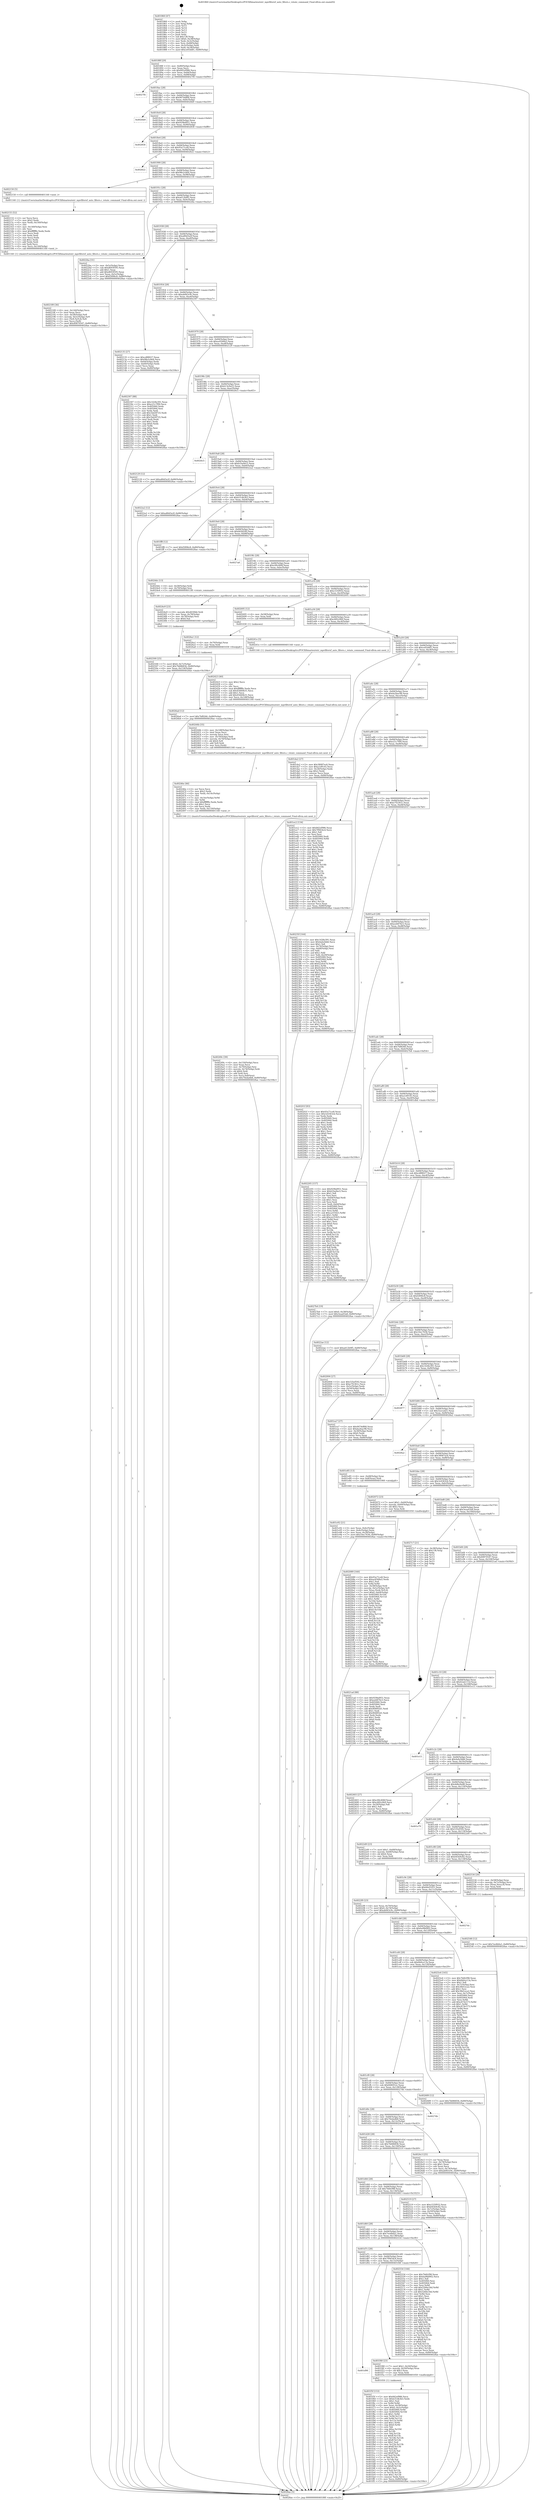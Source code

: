 digraph "0x401860" {
  label = "0x401860 (/mnt/c/Users/mathe/Desktop/tcc/POCII/binaries/extr_mpvfiltersf_auto_filters.c_rotate_command_Final-ollvm.out::main(0))"
  labelloc = "t"
  node[shape=record]

  Entry [label="",width=0.3,height=0.3,shape=circle,fillcolor=black,style=filled]
  "0x40188f" [label="{
     0x40188f [29]\l
     | [instrs]\l
     &nbsp;&nbsp;0x40188f \<+3\>: mov -0x80(%rbp),%eax\l
     &nbsp;&nbsp;0x401892 \<+2\>: mov %eax,%ecx\l
     &nbsp;&nbsp;0x401894 \<+6\>: sub $0x842ef986,%ecx\l
     &nbsp;&nbsp;0x40189a \<+6\>: mov %eax,-0x84(%rbp)\l
     &nbsp;&nbsp;0x4018a0 \<+6\>: mov %ecx,-0x88(%rbp)\l
     &nbsp;&nbsp;0x4018a6 \<+6\>: je 00000000004027f4 \<main+0xf94\>\l
  }"]
  "0x4027f4" [label="{
     0x4027f4\l
  }", style=dashed]
  "0x4018ac" [label="{
     0x4018ac [28]\l
     | [instrs]\l
     &nbsp;&nbsp;0x4018ac \<+5\>: jmp 00000000004018b1 \<main+0x51\>\l
     &nbsp;&nbsp;0x4018b1 \<+6\>: mov -0x84(%rbp),%eax\l
     &nbsp;&nbsp;0x4018b7 \<+5\>: sub $0x9074df68,%eax\l
     &nbsp;&nbsp;0x4018bc \<+6\>: mov %eax,-0x8c(%rbp)\l
     &nbsp;&nbsp;0x4018c2 \<+6\>: je 00000000004026b9 \<main+0xe59\>\l
  }"]
  Exit [label="",width=0.3,height=0.3,shape=circle,fillcolor=black,style=filled,peripheries=2]
  "0x4026b9" [label="{
     0x4026b9\l
  }", style=dashed]
  "0x4018c8" [label="{
     0x4018c8 [28]\l
     | [instrs]\l
     &nbsp;&nbsp;0x4018c8 \<+5\>: jmp 00000000004018cd \<main+0x6d\>\l
     &nbsp;&nbsp;0x4018cd \<+6\>: mov -0x84(%rbp),%eax\l
     &nbsp;&nbsp;0x4018d3 \<+5\>: sub $0x929bd951,%eax\l
     &nbsp;&nbsp;0x4018d8 \<+6\>: mov %eax,-0x90(%rbp)\l
     &nbsp;&nbsp;0x4018de \<+6\>: je 0000000000402858 \<main+0xff8\>\l
  }"]
  "0x4026ad" [label="{
     0x4026ad [12]\l
     | [instrs]\l
     &nbsp;&nbsp;0x4026ad \<+7\>: movl $0x7bf8266,-0x80(%rbp)\l
     &nbsp;&nbsp;0x4026b4 \<+5\>: jmp 00000000004028ae \<main+0x104e\>\l
  }"]
  "0x402858" [label="{
     0x402858\l
  }", style=dashed]
  "0x4018e4" [label="{
     0x4018e4 [28]\l
     | [instrs]\l
     &nbsp;&nbsp;0x4018e4 \<+5\>: jmp 00000000004018e9 \<main+0x89\>\l
     &nbsp;&nbsp;0x4018e9 \<+6\>: mov -0x84(%rbp),%eax\l
     &nbsp;&nbsp;0x4018ef \<+5\>: sub $0x93a71ce8,%eax\l
     &nbsp;&nbsp;0x4018f4 \<+6\>: mov %eax,-0x94(%rbp)\l
     &nbsp;&nbsp;0x4018fa \<+6\>: je 0000000000402822 \<main+0xfc2\>\l
  }"]
  "0x4026a1" [label="{
     0x4026a1 [12]\l
     | [instrs]\l
     &nbsp;&nbsp;0x4026a1 \<+4\>: mov -0x70(%rbp),%rax\l
     &nbsp;&nbsp;0x4026a5 \<+3\>: mov %rax,%rdi\l
     &nbsp;&nbsp;0x4026a8 \<+5\>: call 0000000000401030 \<free@plt\>\l
     | [calls]\l
     &nbsp;&nbsp;0x401030 \{1\} (unknown)\l
  }"]
  "0x402822" [label="{
     0x402822\l
  }", style=dashed]
  "0x401900" [label="{
     0x401900 [28]\l
     | [instrs]\l
     &nbsp;&nbsp;0x401900 \<+5\>: jmp 0000000000401905 \<main+0xa5\>\l
     &nbsp;&nbsp;0x401905 \<+6\>: mov -0x84(%rbp),%eax\l
     &nbsp;&nbsp;0x40190b \<+5\>: sub $0x98e2cb64,%eax\l
     &nbsp;&nbsp;0x401910 \<+6\>: mov %eax,-0x98(%rbp)\l
     &nbsp;&nbsp;0x401916 \<+6\>: je 0000000000402150 \<main+0x8f0\>\l
  }"]
  "0x402548" [label="{
     0x402548 [12]\l
     | [instrs]\l
     &nbsp;&nbsp;0x402548 \<+7\>: movl $0x7ee4b0a1,-0x80(%rbp)\l
     &nbsp;&nbsp;0x40254f \<+5\>: jmp 00000000004028ae \<main+0x104e\>\l
  }"]
  "0x402150" [label="{
     0x402150 [5]\l
     | [instrs]\l
     &nbsp;&nbsp;0x402150 \<+5\>: call 0000000000401160 \<next_i\>\l
     | [calls]\l
     &nbsp;&nbsp;0x401160 \{1\} (/mnt/c/Users/mathe/Desktop/tcc/POCII/binaries/extr_mpvfiltersf_auto_filters.c_rotate_command_Final-ollvm.out::next_i)\l
  }"]
  "0x40191c" [label="{
     0x40191c [28]\l
     | [instrs]\l
     &nbsp;&nbsp;0x40191c \<+5\>: jmp 0000000000401921 \<main+0xc1\>\l
     &nbsp;&nbsp;0x401921 \<+6\>: mov -0x84(%rbp),%eax\l
     &nbsp;&nbsp;0x401927 \<+5\>: sub $0xa612b9f5,%eax\l
     &nbsp;&nbsp;0x40192c \<+6\>: mov %eax,-0x9c(%rbp)\l
     &nbsp;&nbsp;0x401932 \<+6\>: je 00000000004022ba \<main+0xa5a\>\l
  }"]
  "0x402500" [label="{
     0x402500 [25]\l
     | [instrs]\l
     &nbsp;&nbsp;0x402500 \<+7\>: movl $0x0,-0x7c(%rbp)\l
     &nbsp;&nbsp;0x402507 \<+7\>: movl $0x7b686836,-0x80(%rbp)\l
     &nbsp;&nbsp;0x40250e \<+6\>: mov %eax,-0x154(%rbp)\l
     &nbsp;&nbsp;0x402514 \<+5\>: jmp 00000000004028ae \<main+0x104e\>\l
  }"]
  "0x4022ba" [label="{
     0x4022ba [31]\l
     | [instrs]\l
     &nbsp;&nbsp;0x4022ba \<+3\>: mov -0x5c(%rbp),%eax\l
     &nbsp;&nbsp;0x4022bd \<+5\>: sub $0xd693f595,%eax\l
     &nbsp;&nbsp;0x4022c2 \<+3\>: add $0x1,%eax\l
     &nbsp;&nbsp;0x4022c5 \<+5\>: add $0xd693f595,%eax\l
     &nbsp;&nbsp;0x4022ca \<+3\>: mov %eax,-0x5c(%rbp)\l
     &nbsp;&nbsp;0x4022cd \<+7\>: movl $0xf2896c8,-0x80(%rbp)\l
     &nbsp;&nbsp;0x4022d4 \<+5\>: jmp 00000000004028ae \<main+0x104e\>\l
  }"]
  "0x401938" [label="{
     0x401938 [28]\l
     | [instrs]\l
     &nbsp;&nbsp;0x401938 \<+5\>: jmp 000000000040193d \<main+0xdd\>\l
     &nbsp;&nbsp;0x40193d \<+6\>: mov -0x84(%rbp),%eax\l
     &nbsp;&nbsp;0x401943 \<+5\>: sub $0xa80d3a2f,%eax\l
     &nbsp;&nbsp;0x401948 \<+6\>: mov %eax,-0xa0(%rbp)\l
     &nbsp;&nbsp;0x40194e \<+6\>: je 0000000000402135 \<main+0x8d5\>\l
  }"]
  "0x4024e9" [label="{
     0x4024e9 [23]\l
     | [instrs]\l
     &nbsp;&nbsp;0x4024e9 \<+10\>: movabs $0x4030b6,%rdi\l
     &nbsp;&nbsp;0x4024f3 \<+3\>: mov %eax,-0x78(%rbp)\l
     &nbsp;&nbsp;0x4024f6 \<+3\>: mov -0x78(%rbp),%esi\l
     &nbsp;&nbsp;0x4024f9 \<+2\>: mov $0x0,%al\l
     &nbsp;&nbsp;0x4024fb \<+5\>: call 0000000000401040 \<printf@plt\>\l
     | [calls]\l
     &nbsp;&nbsp;0x401040 \{1\} (unknown)\l
  }"]
  "0x402135" [label="{
     0x402135 [27]\l
     | [instrs]\l
     &nbsp;&nbsp;0x402135 \<+5\>: mov $0xcd88027,%eax\l
     &nbsp;&nbsp;0x40213a \<+5\>: mov $0x98e2cb64,%ecx\l
     &nbsp;&nbsp;0x40213f \<+3\>: mov -0x64(%rbp),%edx\l
     &nbsp;&nbsp;0x402142 \<+3\>: cmp -0x60(%rbp),%edx\l
     &nbsp;&nbsp;0x402145 \<+3\>: cmovl %ecx,%eax\l
     &nbsp;&nbsp;0x402148 \<+3\>: mov %eax,-0x80(%rbp)\l
     &nbsp;&nbsp;0x40214b \<+5\>: jmp 00000000004028ae \<main+0x104e\>\l
  }"]
  "0x401954" [label="{
     0x401954 [28]\l
     | [instrs]\l
     &nbsp;&nbsp;0x401954 \<+5\>: jmp 0000000000401959 \<main+0xf9\>\l
     &nbsp;&nbsp;0x401959 \<+6\>: mov -0x84(%rbp),%eax\l
     &nbsp;&nbsp;0x40195f \<+5\>: sub $0xab063c9c,%eax\l
     &nbsp;&nbsp;0x401964 \<+6\>: mov %eax,-0xa4(%rbp)\l
     &nbsp;&nbsp;0x40196a \<+6\>: je 0000000000402307 \<main+0xaa7\>\l
  }"]
  "0x40249c" [label="{
     0x40249c [39]\l
     | [instrs]\l
     &nbsp;&nbsp;0x40249c \<+6\>: mov -0x150(%rbp),%ecx\l
     &nbsp;&nbsp;0x4024a2 \<+3\>: imul %eax,%ecx\l
     &nbsp;&nbsp;0x4024a5 \<+4\>: mov -0x70(%rbp),%rsi\l
     &nbsp;&nbsp;0x4024a9 \<+4\>: movslq -0x74(%rbp),%rdi\l
     &nbsp;&nbsp;0x4024ad \<+4\>: shl $0x4,%rdi\l
     &nbsp;&nbsp;0x4024b1 \<+3\>: add %rdi,%rsi\l
     &nbsp;&nbsp;0x4024b4 \<+3\>: mov %ecx,0x8(%rsi)\l
     &nbsp;&nbsp;0x4024b7 \<+7\>: movl $0x70eda4b8,-0x80(%rbp)\l
     &nbsp;&nbsp;0x4024be \<+5\>: jmp 00000000004028ae \<main+0x104e\>\l
  }"]
  "0x402307" [label="{
     0x402307 [88]\l
     | [instrs]\l
     &nbsp;&nbsp;0x402307 \<+5\>: mov $0x1428e391,%eax\l
     &nbsp;&nbsp;0x40230c \<+5\>: mov $0xe21c7f99,%ecx\l
     &nbsp;&nbsp;0x402311 \<+7\>: mov 0x405060,%edx\l
     &nbsp;&nbsp;0x402318 \<+7\>: mov 0x405064,%esi\l
     &nbsp;&nbsp;0x40231f \<+2\>: mov %edx,%edi\l
     &nbsp;&nbsp;0x402321 \<+6\>: add $0x1bd28725,%edi\l
     &nbsp;&nbsp;0x402327 \<+3\>: sub $0x1,%edi\l
     &nbsp;&nbsp;0x40232a \<+6\>: sub $0x1bd28725,%edi\l
     &nbsp;&nbsp;0x402330 \<+3\>: imul %edi,%edx\l
     &nbsp;&nbsp;0x402333 \<+3\>: and $0x1,%edx\l
     &nbsp;&nbsp;0x402336 \<+3\>: cmp $0x0,%edx\l
     &nbsp;&nbsp;0x402339 \<+4\>: sete %r8b\l
     &nbsp;&nbsp;0x40233d \<+3\>: cmp $0xa,%esi\l
     &nbsp;&nbsp;0x402340 \<+4\>: setl %r9b\l
     &nbsp;&nbsp;0x402344 \<+3\>: mov %r8b,%r10b\l
     &nbsp;&nbsp;0x402347 \<+3\>: and %r9b,%r10b\l
     &nbsp;&nbsp;0x40234a \<+3\>: xor %r9b,%r8b\l
     &nbsp;&nbsp;0x40234d \<+3\>: or %r8b,%r10b\l
     &nbsp;&nbsp;0x402350 \<+4\>: test $0x1,%r10b\l
     &nbsp;&nbsp;0x402354 \<+3\>: cmovne %ecx,%eax\l
     &nbsp;&nbsp;0x402357 \<+3\>: mov %eax,-0x80(%rbp)\l
     &nbsp;&nbsp;0x40235a \<+5\>: jmp 00000000004028ae \<main+0x104e\>\l
  }"]
  "0x401970" [label="{
     0x401970 [28]\l
     | [instrs]\l
     &nbsp;&nbsp;0x401970 \<+5\>: jmp 0000000000401975 \<main+0x115\>\l
     &nbsp;&nbsp;0x401975 \<+6\>: mov -0x84(%rbp),%eax\l
     &nbsp;&nbsp;0x40197b \<+5\>: sub $0xac6568a5,%eax\l
     &nbsp;&nbsp;0x401980 \<+6\>: mov %eax,-0xa8(%rbp)\l
     &nbsp;&nbsp;0x401986 \<+6\>: je 0000000000402129 \<main+0x8c9\>\l
  }"]
  "0x40246e" [label="{
     0x40246e [46]\l
     | [instrs]\l
     &nbsp;&nbsp;0x40246e \<+2\>: xor %ecx,%ecx\l
     &nbsp;&nbsp;0x402470 \<+5\>: mov $0x2,%edx\l
     &nbsp;&nbsp;0x402475 \<+6\>: mov %edx,-0x14c(%rbp)\l
     &nbsp;&nbsp;0x40247b \<+1\>: cltd\l
     &nbsp;&nbsp;0x40247c \<+7\>: mov -0x14c(%rbp),%r9d\l
     &nbsp;&nbsp;0x402483 \<+3\>: idiv %r9d\l
     &nbsp;&nbsp;0x402486 \<+6\>: imul $0xfffffffe,%edx,%edx\l
     &nbsp;&nbsp;0x40248c \<+3\>: sub $0x1,%ecx\l
     &nbsp;&nbsp;0x40248f \<+2\>: sub %ecx,%edx\l
     &nbsp;&nbsp;0x402491 \<+6\>: mov %edx,-0x150(%rbp)\l
     &nbsp;&nbsp;0x402497 \<+5\>: call 0000000000401160 \<next_i\>\l
     | [calls]\l
     &nbsp;&nbsp;0x401160 \{1\} (/mnt/c/Users/mathe/Desktop/tcc/POCII/binaries/extr_mpvfiltersf_auto_filters.c_rotate_command_Final-ollvm.out::next_i)\l
  }"]
  "0x402129" [label="{
     0x402129 [12]\l
     | [instrs]\l
     &nbsp;&nbsp;0x402129 \<+7\>: movl $0xa80d3a2f,-0x80(%rbp)\l
     &nbsp;&nbsp;0x402130 \<+5\>: jmp 00000000004028ae \<main+0x104e\>\l
  }"]
  "0x40198c" [label="{
     0x40198c [28]\l
     | [instrs]\l
     &nbsp;&nbsp;0x40198c \<+5\>: jmp 0000000000401991 \<main+0x131\>\l
     &nbsp;&nbsp;0x401991 \<+6\>: mov -0x84(%rbp),%eax\l
     &nbsp;&nbsp;0x401997 \<+5\>: sub $0xb13e9a25,%eax\l
     &nbsp;&nbsp;0x40199c \<+6\>: mov %eax,-0xac(%rbp)\l
     &nbsp;&nbsp;0x4019a2 \<+6\>: je 00000000004026c5 \<main+0xe65\>\l
  }"]
  "0x40244b" [label="{
     0x40244b [35]\l
     | [instrs]\l
     &nbsp;&nbsp;0x40244b \<+6\>: mov -0x148(%rbp),%ecx\l
     &nbsp;&nbsp;0x402451 \<+3\>: imul %eax,%ecx\l
     &nbsp;&nbsp;0x402454 \<+3\>: movslq %ecx,%rsi\l
     &nbsp;&nbsp;0x402457 \<+4\>: mov -0x70(%rbp),%rdi\l
     &nbsp;&nbsp;0x40245b \<+4\>: movslq -0x74(%rbp),%r8\l
     &nbsp;&nbsp;0x40245f \<+4\>: shl $0x4,%r8\l
     &nbsp;&nbsp;0x402463 \<+3\>: add %r8,%rdi\l
     &nbsp;&nbsp;0x402466 \<+3\>: mov %rsi,(%rdi)\l
     &nbsp;&nbsp;0x402469 \<+5\>: call 0000000000401160 \<next_i\>\l
     | [calls]\l
     &nbsp;&nbsp;0x401160 \{1\} (/mnt/c/Users/mathe/Desktop/tcc/POCII/binaries/extr_mpvfiltersf_auto_filters.c_rotate_command_Final-ollvm.out::next_i)\l
  }"]
  "0x4026c5" [label="{
     0x4026c5\l
  }", style=dashed]
  "0x4019a8" [label="{
     0x4019a8 [28]\l
     | [instrs]\l
     &nbsp;&nbsp;0x4019a8 \<+5\>: jmp 00000000004019ad \<main+0x14d\>\l
     &nbsp;&nbsp;0x4019ad \<+6\>: mov -0x84(%rbp),%eax\l
     &nbsp;&nbsp;0x4019b3 \<+5\>: sub $0xb1ba9ec5,%eax\l
     &nbsp;&nbsp;0x4019b8 \<+6\>: mov %eax,-0xb0(%rbp)\l
     &nbsp;&nbsp;0x4019be \<+6\>: je 00000000004022a2 \<main+0xa42\>\l
  }"]
  "0x402423" [label="{
     0x402423 [40]\l
     | [instrs]\l
     &nbsp;&nbsp;0x402423 \<+5\>: mov $0x2,%ecx\l
     &nbsp;&nbsp;0x402428 \<+1\>: cltd\l
     &nbsp;&nbsp;0x402429 \<+2\>: idiv %ecx\l
     &nbsp;&nbsp;0x40242b \<+6\>: imul $0xfffffffe,%edx,%ecx\l
     &nbsp;&nbsp;0x402431 \<+6\>: sub $0x45660b31,%ecx\l
     &nbsp;&nbsp;0x402437 \<+3\>: add $0x1,%ecx\l
     &nbsp;&nbsp;0x40243a \<+6\>: add $0x45660b31,%ecx\l
     &nbsp;&nbsp;0x402440 \<+6\>: mov %ecx,-0x148(%rbp)\l
     &nbsp;&nbsp;0x402446 \<+5\>: call 0000000000401160 \<next_i\>\l
     | [calls]\l
     &nbsp;&nbsp;0x401160 \{1\} (/mnt/c/Users/mathe/Desktop/tcc/POCII/binaries/extr_mpvfiltersf_auto_filters.c_rotate_command_Final-ollvm.out::next_i)\l
  }"]
  "0x4022a2" [label="{
     0x4022a2 [12]\l
     | [instrs]\l
     &nbsp;&nbsp;0x4022a2 \<+7\>: movl $0xa80d3a2f,-0x80(%rbp)\l
     &nbsp;&nbsp;0x4022a9 \<+5\>: jmp 00000000004028ae \<main+0x104e\>\l
  }"]
  "0x4019c4" [label="{
     0x4019c4 [28]\l
     | [instrs]\l
     &nbsp;&nbsp;0x4019c4 \<+5\>: jmp 00000000004019c9 \<main+0x169\>\l
     &nbsp;&nbsp;0x4019c9 \<+6\>: mov -0x84(%rbp),%eax\l
     &nbsp;&nbsp;0x4019cf \<+5\>: sub $0xb31db3b3,%eax\l
     &nbsp;&nbsp;0x4019d4 \<+6\>: mov %eax,-0xb4(%rbp)\l
     &nbsp;&nbsp;0x4019da \<+6\>: je 0000000000401ff8 \<main+0x798\>\l
  }"]
  "0x4022f0" [label="{
     0x4022f0 [23]\l
     | [instrs]\l
     &nbsp;&nbsp;0x4022f0 \<+4\>: mov %rax,-0x70(%rbp)\l
     &nbsp;&nbsp;0x4022f4 \<+7\>: movl $0x0,-0x74(%rbp)\l
     &nbsp;&nbsp;0x4022fb \<+7\>: movl $0xab063c9c,-0x80(%rbp)\l
     &nbsp;&nbsp;0x402302 \<+5\>: jmp 00000000004028ae \<main+0x104e\>\l
  }"]
  "0x401ff8" [label="{
     0x401ff8 [12]\l
     | [instrs]\l
     &nbsp;&nbsp;0x401ff8 \<+7\>: movl $0xf2896c8,-0x80(%rbp)\l
     &nbsp;&nbsp;0x401fff \<+5\>: jmp 00000000004028ae \<main+0x104e\>\l
  }"]
  "0x4019e0" [label="{
     0x4019e0 [28]\l
     | [instrs]\l
     &nbsp;&nbsp;0x4019e0 \<+5\>: jmp 00000000004019e5 \<main+0x185\>\l
     &nbsp;&nbsp;0x4019e5 \<+6\>: mov -0x84(%rbp),%eax\l
     &nbsp;&nbsp;0x4019eb \<+5\>: sub $0xbfcfd240,%eax\l
     &nbsp;&nbsp;0x4019f0 \<+6\>: mov %eax,-0xb8(%rbp)\l
     &nbsp;&nbsp;0x4019f6 \<+6\>: je 00000000004027a8 \<main+0xf48\>\l
  }"]
  "0x402189" [label="{
     0x402189 [36]\l
     | [instrs]\l
     &nbsp;&nbsp;0x402189 \<+6\>: mov -0x144(%rbp),%ecx\l
     &nbsp;&nbsp;0x40218f \<+3\>: imul %eax,%ecx\l
     &nbsp;&nbsp;0x402192 \<+4\>: mov -0x58(%rbp),%r8\l
     &nbsp;&nbsp;0x402196 \<+4\>: movslq -0x5c(%rbp),%r9\l
     &nbsp;&nbsp;0x40219a \<+4\>: mov (%r8,%r9,8),%r8\l
     &nbsp;&nbsp;0x40219e \<+3\>: mov %ecx,(%r8)\l
     &nbsp;&nbsp;0x4021a1 \<+7\>: movl $0x40870547,-0x80(%rbp)\l
     &nbsp;&nbsp;0x4021a8 \<+5\>: jmp 00000000004028ae \<main+0x104e\>\l
  }"]
  "0x4027a8" [label="{
     0x4027a8\l
  }", style=dashed]
  "0x4019fc" [label="{
     0x4019fc [28]\l
     | [instrs]\l
     &nbsp;&nbsp;0x4019fc \<+5\>: jmp 0000000000401a01 \<main+0x1a1\>\l
     &nbsp;&nbsp;0x401a01 \<+6\>: mov -0x84(%rbp),%eax\l
     &nbsp;&nbsp;0x401a07 \<+5\>: sub $0xc00c406f,%eax\l
     &nbsp;&nbsp;0x401a0c \<+6\>: mov %eax,-0xbc(%rbp)\l
     &nbsp;&nbsp;0x401a12 \<+6\>: je 00000000004024dc \<main+0xc7c\>\l
  }"]
  "0x402155" [label="{
     0x402155 [52]\l
     | [instrs]\l
     &nbsp;&nbsp;0x402155 \<+2\>: xor %ecx,%ecx\l
     &nbsp;&nbsp;0x402157 \<+5\>: mov $0x2,%edx\l
     &nbsp;&nbsp;0x40215c \<+6\>: mov %edx,-0x140(%rbp)\l
     &nbsp;&nbsp;0x402162 \<+1\>: cltd\l
     &nbsp;&nbsp;0x402163 \<+6\>: mov -0x140(%rbp),%esi\l
     &nbsp;&nbsp;0x402169 \<+2\>: idiv %esi\l
     &nbsp;&nbsp;0x40216b \<+6\>: imul $0xfffffffe,%edx,%edx\l
     &nbsp;&nbsp;0x402171 \<+2\>: mov %ecx,%edi\l
     &nbsp;&nbsp;0x402173 \<+2\>: sub %edx,%edi\l
     &nbsp;&nbsp;0x402175 \<+2\>: mov %ecx,%edx\l
     &nbsp;&nbsp;0x402177 \<+3\>: sub $0x1,%edx\l
     &nbsp;&nbsp;0x40217a \<+2\>: add %edx,%edi\l
     &nbsp;&nbsp;0x40217c \<+2\>: sub %edi,%ecx\l
     &nbsp;&nbsp;0x40217e \<+6\>: mov %ecx,-0x144(%rbp)\l
     &nbsp;&nbsp;0x402184 \<+5\>: call 0000000000401160 \<next_i\>\l
     | [calls]\l
     &nbsp;&nbsp;0x401160 \{1\} (/mnt/c/Users/mathe/Desktop/tcc/POCII/binaries/extr_mpvfiltersf_auto_filters.c_rotate_command_Final-ollvm.out::next_i)\l
  }"]
  "0x4024dc" [label="{
     0x4024dc [13]\l
     | [instrs]\l
     &nbsp;&nbsp;0x4024dc \<+4\>: mov -0x58(%rbp),%rdi\l
     &nbsp;&nbsp;0x4024e0 \<+4\>: mov -0x70(%rbp),%rsi\l
     &nbsp;&nbsp;0x4024e4 \<+5\>: call 00000000004013f0 \<rotate_command\>\l
     | [calls]\l
     &nbsp;&nbsp;0x4013f0 \{1\} (/mnt/c/Users/mathe/Desktop/tcc/POCII/binaries/extr_mpvfiltersf_auto_filters.c_rotate_command_Final-ollvm.out::rotate_command)\l
  }"]
  "0x401a18" [label="{
     0x401a18 [28]\l
     | [instrs]\l
     &nbsp;&nbsp;0x401a18 \<+5\>: jmp 0000000000401a1d \<main+0x1bd\>\l
     &nbsp;&nbsp;0x401a1d \<+6\>: mov -0x84(%rbp),%eax\l
     &nbsp;&nbsp;0x401a23 \<+5\>: sub $0xc535f932,%eax\l
     &nbsp;&nbsp;0x401a28 \<+6\>: mov %eax,-0xc0(%rbp)\l
     &nbsp;&nbsp;0x401a2e \<+6\>: je 0000000000402695 \<main+0xe35\>\l
  }"]
  "0x402089" [label="{
     0x402089 [160]\l
     | [instrs]\l
     &nbsp;&nbsp;0x402089 \<+5\>: mov $0x93a71ce8,%ecx\l
     &nbsp;&nbsp;0x40208e \<+5\>: mov $0xac6568a5,%edx\l
     &nbsp;&nbsp;0x402093 \<+3\>: mov $0x1,%sil\l
     &nbsp;&nbsp;0x402096 \<+3\>: xor %r8d,%r8d\l
     &nbsp;&nbsp;0x402099 \<+4\>: mov -0x58(%rbp),%rdi\l
     &nbsp;&nbsp;0x40209d \<+4\>: movslq -0x5c(%rbp),%r9\l
     &nbsp;&nbsp;0x4020a1 \<+4\>: mov %rax,(%rdi,%r9,8)\l
     &nbsp;&nbsp;0x4020a5 \<+7\>: movl $0x0,-0x64(%rbp)\l
     &nbsp;&nbsp;0x4020ac \<+8\>: mov 0x405060,%r10d\l
     &nbsp;&nbsp;0x4020b4 \<+8\>: mov 0x405064,%r11d\l
     &nbsp;&nbsp;0x4020bc \<+4\>: sub $0x1,%r8d\l
     &nbsp;&nbsp;0x4020c0 \<+3\>: mov %r10d,%ebx\l
     &nbsp;&nbsp;0x4020c3 \<+3\>: add %r8d,%ebx\l
     &nbsp;&nbsp;0x4020c6 \<+4\>: imul %ebx,%r10d\l
     &nbsp;&nbsp;0x4020ca \<+4\>: and $0x1,%r10d\l
     &nbsp;&nbsp;0x4020ce \<+4\>: cmp $0x0,%r10d\l
     &nbsp;&nbsp;0x4020d2 \<+4\>: sete %r14b\l
     &nbsp;&nbsp;0x4020d6 \<+4\>: cmp $0xa,%r11d\l
     &nbsp;&nbsp;0x4020da \<+4\>: setl %r15b\l
     &nbsp;&nbsp;0x4020de \<+3\>: mov %r14b,%r12b\l
     &nbsp;&nbsp;0x4020e1 \<+4\>: xor $0xff,%r12b\l
     &nbsp;&nbsp;0x4020e5 \<+3\>: mov %r15b,%r13b\l
     &nbsp;&nbsp;0x4020e8 \<+4\>: xor $0xff,%r13b\l
     &nbsp;&nbsp;0x4020ec \<+4\>: xor $0x1,%sil\l
     &nbsp;&nbsp;0x4020f0 \<+3\>: mov %r12b,%al\l
     &nbsp;&nbsp;0x4020f3 \<+2\>: and $0xff,%al\l
     &nbsp;&nbsp;0x4020f5 \<+3\>: and %sil,%r14b\l
     &nbsp;&nbsp;0x4020f8 \<+3\>: mov %r13b,%dil\l
     &nbsp;&nbsp;0x4020fb \<+4\>: and $0xff,%dil\l
     &nbsp;&nbsp;0x4020ff \<+3\>: and %sil,%r15b\l
     &nbsp;&nbsp;0x402102 \<+3\>: or %r14b,%al\l
     &nbsp;&nbsp;0x402105 \<+3\>: or %r15b,%dil\l
     &nbsp;&nbsp;0x402108 \<+3\>: xor %dil,%al\l
     &nbsp;&nbsp;0x40210b \<+3\>: or %r13b,%r12b\l
     &nbsp;&nbsp;0x40210e \<+4\>: xor $0xff,%r12b\l
     &nbsp;&nbsp;0x402112 \<+4\>: or $0x1,%sil\l
     &nbsp;&nbsp;0x402116 \<+3\>: and %sil,%r12b\l
     &nbsp;&nbsp;0x402119 \<+3\>: or %r12b,%al\l
     &nbsp;&nbsp;0x40211c \<+2\>: test $0x1,%al\l
     &nbsp;&nbsp;0x40211e \<+3\>: cmovne %edx,%ecx\l
     &nbsp;&nbsp;0x402121 \<+3\>: mov %ecx,-0x80(%rbp)\l
     &nbsp;&nbsp;0x402124 \<+5\>: jmp 00000000004028ae \<main+0x104e\>\l
  }"]
  "0x402695" [label="{
     0x402695 [12]\l
     | [instrs]\l
     &nbsp;&nbsp;0x402695 \<+4\>: mov -0x58(%rbp),%rax\l
     &nbsp;&nbsp;0x402699 \<+3\>: mov %rax,%rdi\l
     &nbsp;&nbsp;0x40269c \<+5\>: call 0000000000401030 \<free@plt\>\l
     | [calls]\l
     &nbsp;&nbsp;0x401030 \{1\} (unknown)\l
  }"]
  "0x401a34" [label="{
     0x401a34 [28]\l
     | [instrs]\l
     &nbsp;&nbsp;0x401a34 \<+5\>: jmp 0000000000401a39 \<main+0x1d9\>\l
     &nbsp;&nbsp;0x401a39 \<+6\>: mov -0x84(%rbp),%eax\l
     &nbsp;&nbsp;0x401a3f \<+5\>: sub $0xc682c0b9,%eax\l
     &nbsp;&nbsp;0x401a44 \<+6\>: mov %eax,-0xc4(%rbp)\l
     &nbsp;&nbsp;0x401a4a \<+6\>: je 000000000040241e \<main+0xbbe\>\l
  }"]
  "0x401f5f" [label="{
     0x401f5f [153]\l
     | [instrs]\l
     &nbsp;&nbsp;0x401f5f \<+5\>: mov $0x842ef986,%ecx\l
     &nbsp;&nbsp;0x401f64 \<+5\>: mov $0xb31db3b3,%edx\l
     &nbsp;&nbsp;0x401f69 \<+3\>: mov $0x1,%sil\l
     &nbsp;&nbsp;0x401f6c \<+3\>: xor %r8d,%r8d\l
     &nbsp;&nbsp;0x401f6f \<+4\>: mov %rax,-0x58(%rbp)\l
     &nbsp;&nbsp;0x401f73 \<+7\>: movl $0x0,-0x5c(%rbp)\l
     &nbsp;&nbsp;0x401f7a \<+8\>: mov 0x405060,%r9d\l
     &nbsp;&nbsp;0x401f82 \<+8\>: mov 0x405064,%r10d\l
     &nbsp;&nbsp;0x401f8a \<+4\>: sub $0x1,%r8d\l
     &nbsp;&nbsp;0x401f8e \<+3\>: mov %r9d,%r11d\l
     &nbsp;&nbsp;0x401f91 \<+3\>: add %r8d,%r11d\l
     &nbsp;&nbsp;0x401f94 \<+4\>: imul %r11d,%r9d\l
     &nbsp;&nbsp;0x401f98 \<+4\>: and $0x1,%r9d\l
     &nbsp;&nbsp;0x401f9c \<+4\>: cmp $0x0,%r9d\l
     &nbsp;&nbsp;0x401fa0 \<+3\>: sete %bl\l
     &nbsp;&nbsp;0x401fa3 \<+4\>: cmp $0xa,%r10d\l
     &nbsp;&nbsp;0x401fa7 \<+4\>: setl %r14b\l
     &nbsp;&nbsp;0x401fab \<+3\>: mov %bl,%r15b\l
     &nbsp;&nbsp;0x401fae \<+4\>: xor $0xff,%r15b\l
     &nbsp;&nbsp;0x401fb2 \<+3\>: mov %r14b,%r12b\l
     &nbsp;&nbsp;0x401fb5 \<+4\>: xor $0xff,%r12b\l
     &nbsp;&nbsp;0x401fb9 \<+4\>: xor $0x1,%sil\l
     &nbsp;&nbsp;0x401fbd \<+3\>: mov %r15b,%r13b\l
     &nbsp;&nbsp;0x401fc0 \<+4\>: and $0xff,%r13b\l
     &nbsp;&nbsp;0x401fc4 \<+3\>: and %sil,%bl\l
     &nbsp;&nbsp;0x401fc7 \<+3\>: mov %r12b,%al\l
     &nbsp;&nbsp;0x401fca \<+2\>: and $0xff,%al\l
     &nbsp;&nbsp;0x401fcc \<+3\>: and %sil,%r14b\l
     &nbsp;&nbsp;0x401fcf \<+3\>: or %bl,%r13b\l
     &nbsp;&nbsp;0x401fd2 \<+3\>: or %r14b,%al\l
     &nbsp;&nbsp;0x401fd5 \<+3\>: xor %al,%r13b\l
     &nbsp;&nbsp;0x401fd8 \<+3\>: or %r12b,%r15b\l
     &nbsp;&nbsp;0x401fdb \<+4\>: xor $0xff,%r15b\l
     &nbsp;&nbsp;0x401fdf \<+4\>: or $0x1,%sil\l
     &nbsp;&nbsp;0x401fe3 \<+3\>: and %sil,%r15b\l
     &nbsp;&nbsp;0x401fe6 \<+3\>: or %r15b,%r13b\l
     &nbsp;&nbsp;0x401fe9 \<+4\>: test $0x1,%r13b\l
     &nbsp;&nbsp;0x401fed \<+3\>: cmovne %edx,%ecx\l
     &nbsp;&nbsp;0x401ff0 \<+3\>: mov %ecx,-0x80(%rbp)\l
     &nbsp;&nbsp;0x401ff3 \<+5\>: jmp 00000000004028ae \<main+0x104e\>\l
  }"]
  "0x40241e" [label="{
     0x40241e [5]\l
     | [instrs]\l
     &nbsp;&nbsp;0x40241e \<+5\>: call 0000000000401160 \<next_i\>\l
     | [calls]\l
     &nbsp;&nbsp;0x401160 \{1\} (/mnt/c/Users/mathe/Desktop/tcc/POCII/binaries/extr_mpvfiltersf_auto_filters.c_rotate_command_Final-ollvm.out::next_i)\l
  }"]
  "0x401a50" [label="{
     0x401a50 [28]\l
     | [instrs]\l
     &nbsp;&nbsp;0x401a50 \<+5\>: jmp 0000000000401a55 \<main+0x1f5\>\l
     &nbsp;&nbsp;0x401a55 \<+6\>: mov -0x84(%rbp),%eax\l
     &nbsp;&nbsp;0x401a5b \<+5\>: sub $0xce05ddf1,%eax\l
     &nbsp;&nbsp;0x401a60 \<+6\>: mov %eax,-0xc8(%rbp)\l
     &nbsp;&nbsp;0x401a66 \<+6\>: je 0000000000401da2 \<main+0x542\>\l
  }"]
  "0x401d98" [label="{
     0x401d98\l
  }", style=dashed]
  "0x401da2" [label="{
     0x401da2 [27]\l
     | [instrs]\l
     &nbsp;&nbsp;0x401da2 \<+5\>: mov $0x38087ec6,%eax\l
     &nbsp;&nbsp;0x401da7 \<+5\>: mov $0xa1d9145,%ecx\l
     &nbsp;&nbsp;0x401dac \<+3\>: mov -0x34(%rbp),%edx\l
     &nbsp;&nbsp;0x401daf \<+3\>: cmp $0x2,%edx\l
     &nbsp;&nbsp;0x401db2 \<+3\>: cmovne %ecx,%eax\l
     &nbsp;&nbsp;0x401db5 \<+3\>: mov %eax,-0x80(%rbp)\l
     &nbsp;&nbsp;0x401db8 \<+5\>: jmp 00000000004028ae \<main+0x104e\>\l
  }"]
  "0x401a6c" [label="{
     0x401a6c [28]\l
     | [instrs]\l
     &nbsp;&nbsp;0x401a6c \<+5\>: jmp 0000000000401a71 \<main+0x211\>\l
     &nbsp;&nbsp;0x401a71 \<+6\>: mov -0x84(%rbp),%eax\l
     &nbsp;&nbsp;0x401a77 \<+5\>: sub $0xda2bac98,%eax\l
     &nbsp;&nbsp;0x401a7c \<+6\>: mov %eax,-0xcc(%rbp)\l
     &nbsp;&nbsp;0x401a82 \<+6\>: je 0000000000401ec2 \<main+0x662\>\l
  }"]
  "0x4028ae" [label="{
     0x4028ae [5]\l
     | [instrs]\l
     &nbsp;&nbsp;0x4028ae \<+5\>: jmp 000000000040188f \<main+0x2f\>\l
  }"]
  "0x401860" [label="{
     0x401860 [47]\l
     | [instrs]\l
     &nbsp;&nbsp;0x401860 \<+1\>: push %rbp\l
     &nbsp;&nbsp;0x401861 \<+3\>: mov %rsp,%rbp\l
     &nbsp;&nbsp;0x401864 \<+2\>: push %r15\l
     &nbsp;&nbsp;0x401866 \<+2\>: push %r14\l
     &nbsp;&nbsp;0x401868 \<+2\>: push %r13\l
     &nbsp;&nbsp;0x40186a \<+2\>: push %r12\l
     &nbsp;&nbsp;0x40186c \<+1\>: push %rbx\l
     &nbsp;&nbsp;0x40186d \<+7\>: sub $0x138,%rsp\l
     &nbsp;&nbsp;0x401874 \<+7\>: movl $0x0,-0x38(%rbp)\l
     &nbsp;&nbsp;0x40187b \<+3\>: mov %edi,-0x3c(%rbp)\l
     &nbsp;&nbsp;0x40187e \<+4\>: mov %rsi,-0x48(%rbp)\l
     &nbsp;&nbsp;0x401882 \<+3\>: mov -0x3c(%rbp),%edi\l
     &nbsp;&nbsp;0x401885 \<+3\>: mov %edi,-0x34(%rbp)\l
     &nbsp;&nbsp;0x401888 \<+7\>: movl $0xce05ddf1,-0x80(%rbp)\l
  }"]
  "0x401f48" [label="{
     0x401f48 [23]\l
     | [instrs]\l
     &nbsp;&nbsp;0x401f48 \<+7\>: movl $0x1,-0x50(%rbp)\l
     &nbsp;&nbsp;0x401f4f \<+4\>: movslq -0x50(%rbp),%rax\l
     &nbsp;&nbsp;0x401f53 \<+4\>: shl $0x3,%rax\l
     &nbsp;&nbsp;0x401f57 \<+3\>: mov %rax,%rdi\l
     &nbsp;&nbsp;0x401f5a \<+5\>: call 0000000000401050 \<malloc@plt\>\l
     | [calls]\l
     &nbsp;&nbsp;0x401050 \{1\} (unknown)\l
  }"]
  "0x401ec2" [label="{
     0x401ec2 [134]\l
     | [instrs]\l
     &nbsp;&nbsp;0x401ec2 \<+5\>: mov $0x842ef986,%eax\l
     &nbsp;&nbsp;0x401ec7 \<+5\>: mov $0x7f9454c4,%ecx\l
     &nbsp;&nbsp;0x401ecc \<+2\>: mov $0x1,%dl\l
     &nbsp;&nbsp;0x401ece \<+2\>: xor %esi,%esi\l
     &nbsp;&nbsp;0x401ed0 \<+7\>: mov 0x405060,%edi\l
     &nbsp;&nbsp;0x401ed7 \<+8\>: mov 0x405064,%r8d\l
     &nbsp;&nbsp;0x401edf \<+3\>: sub $0x1,%esi\l
     &nbsp;&nbsp;0x401ee2 \<+3\>: mov %edi,%r9d\l
     &nbsp;&nbsp;0x401ee5 \<+3\>: add %esi,%r9d\l
     &nbsp;&nbsp;0x401ee8 \<+4\>: imul %r9d,%edi\l
     &nbsp;&nbsp;0x401eec \<+3\>: and $0x1,%edi\l
     &nbsp;&nbsp;0x401eef \<+3\>: cmp $0x0,%edi\l
     &nbsp;&nbsp;0x401ef2 \<+4\>: sete %r10b\l
     &nbsp;&nbsp;0x401ef6 \<+4\>: cmp $0xa,%r8d\l
     &nbsp;&nbsp;0x401efa \<+4\>: setl %r11b\l
     &nbsp;&nbsp;0x401efe \<+3\>: mov %r10b,%bl\l
     &nbsp;&nbsp;0x401f01 \<+3\>: xor $0xff,%bl\l
     &nbsp;&nbsp;0x401f04 \<+3\>: mov %r11b,%r14b\l
     &nbsp;&nbsp;0x401f07 \<+4\>: xor $0xff,%r14b\l
     &nbsp;&nbsp;0x401f0b \<+3\>: xor $0x1,%dl\l
     &nbsp;&nbsp;0x401f0e \<+3\>: mov %bl,%r15b\l
     &nbsp;&nbsp;0x401f11 \<+4\>: and $0xff,%r15b\l
     &nbsp;&nbsp;0x401f15 \<+3\>: and %dl,%r10b\l
     &nbsp;&nbsp;0x401f18 \<+3\>: mov %r14b,%r12b\l
     &nbsp;&nbsp;0x401f1b \<+4\>: and $0xff,%r12b\l
     &nbsp;&nbsp;0x401f1f \<+3\>: and %dl,%r11b\l
     &nbsp;&nbsp;0x401f22 \<+3\>: or %r10b,%r15b\l
     &nbsp;&nbsp;0x401f25 \<+3\>: or %r11b,%r12b\l
     &nbsp;&nbsp;0x401f28 \<+3\>: xor %r12b,%r15b\l
     &nbsp;&nbsp;0x401f2b \<+3\>: or %r14b,%bl\l
     &nbsp;&nbsp;0x401f2e \<+3\>: xor $0xff,%bl\l
     &nbsp;&nbsp;0x401f31 \<+3\>: or $0x1,%dl\l
     &nbsp;&nbsp;0x401f34 \<+2\>: and %dl,%bl\l
     &nbsp;&nbsp;0x401f36 \<+3\>: or %bl,%r15b\l
     &nbsp;&nbsp;0x401f39 \<+4\>: test $0x1,%r15b\l
     &nbsp;&nbsp;0x401f3d \<+3\>: cmovne %ecx,%eax\l
     &nbsp;&nbsp;0x401f40 \<+3\>: mov %eax,-0x80(%rbp)\l
     &nbsp;&nbsp;0x401f43 \<+5\>: jmp 00000000004028ae \<main+0x104e\>\l
  }"]
  "0x401a88" [label="{
     0x401a88 [28]\l
     | [instrs]\l
     &nbsp;&nbsp;0x401a88 \<+5\>: jmp 0000000000401a8d \<main+0x22d\>\l
     &nbsp;&nbsp;0x401a8d \<+6\>: mov -0x84(%rbp),%eax\l
     &nbsp;&nbsp;0x401a93 \<+5\>: sub $0xe21c7f99,%eax\l
     &nbsp;&nbsp;0x401a98 \<+6\>: mov %eax,-0xd0(%rbp)\l
     &nbsp;&nbsp;0x401a9e \<+6\>: je 000000000040235f \<main+0xaff\>\l
  }"]
  "0x401d7c" [label="{
     0x401d7c [28]\l
     | [instrs]\l
     &nbsp;&nbsp;0x401d7c \<+5\>: jmp 0000000000401d81 \<main+0x521\>\l
     &nbsp;&nbsp;0x401d81 \<+6\>: mov -0x84(%rbp),%eax\l
     &nbsp;&nbsp;0x401d87 \<+5\>: sub $0x7f9454c4,%eax\l
     &nbsp;&nbsp;0x401d8c \<+6\>: mov %eax,-0x13c(%rbp)\l
     &nbsp;&nbsp;0x401d92 \<+6\>: je 0000000000401f48 \<main+0x6e8\>\l
  }"]
  "0x40235f" [label="{
     0x40235f [164]\l
     | [instrs]\l
     &nbsp;&nbsp;0x40235f \<+5\>: mov $0x1428e391,%eax\l
     &nbsp;&nbsp;0x402364 \<+5\>: mov $0x4afa5bb6,%ecx\l
     &nbsp;&nbsp;0x402369 \<+2\>: mov $0x1,%dl\l
     &nbsp;&nbsp;0x40236b \<+3\>: mov -0x74(%rbp),%esi\l
     &nbsp;&nbsp;0x40236e \<+3\>: cmp -0x68(%rbp),%esi\l
     &nbsp;&nbsp;0x402371 \<+4\>: setl %dil\l
     &nbsp;&nbsp;0x402375 \<+4\>: and $0x1,%dil\l
     &nbsp;&nbsp;0x402379 \<+4\>: mov %dil,-0x29(%rbp)\l
     &nbsp;&nbsp;0x40237d \<+7\>: mov 0x405060,%esi\l
     &nbsp;&nbsp;0x402384 \<+8\>: mov 0x405064,%r8d\l
     &nbsp;&nbsp;0x40238c \<+3\>: mov %esi,%r9d\l
     &nbsp;&nbsp;0x40238f \<+7\>: add $0xf22dcb74,%r9d\l
     &nbsp;&nbsp;0x402396 \<+4\>: sub $0x1,%r9d\l
     &nbsp;&nbsp;0x40239a \<+7\>: sub $0xf22dcb74,%r9d\l
     &nbsp;&nbsp;0x4023a1 \<+4\>: imul %r9d,%esi\l
     &nbsp;&nbsp;0x4023a5 \<+3\>: and $0x1,%esi\l
     &nbsp;&nbsp;0x4023a8 \<+3\>: cmp $0x0,%esi\l
     &nbsp;&nbsp;0x4023ab \<+4\>: sete %dil\l
     &nbsp;&nbsp;0x4023af \<+4\>: cmp $0xa,%r8d\l
     &nbsp;&nbsp;0x4023b3 \<+4\>: setl %r10b\l
     &nbsp;&nbsp;0x4023b7 \<+3\>: mov %dil,%r11b\l
     &nbsp;&nbsp;0x4023ba \<+4\>: xor $0xff,%r11b\l
     &nbsp;&nbsp;0x4023be \<+3\>: mov %r10b,%bl\l
     &nbsp;&nbsp;0x4023c1 \<+3\>: xor $0xff,%bl\l
     &nbsp;&nbsp;0x4023c4 \<+3\>: xor $0x1,%dl\l
     &nbsp;&nbsp;0x4023c7 \<+3\>: mov %r11b,%r14b\l
     &nbsp;&nbsp;0x4023ca \<+4\>: and $0xff,%r14b\l
     &nbsp;&nbsp;0x4023ce \<+3\>: and %dl,%dil\l
     &nbsp;&nbsp;0x4023d1 \<+3\>: mov %bl,%r15b\l
     &nbsp;&nbsp;0x4023d4 \<+4\>: and $0xff,%r15b\l
     &nbsp;&nbsp;0x4023d8 \<+3\>: and %dl,%r10b\l
     &nbsp;&nbsp;0x4023db \<+3\>: or %dil,%r14b\l
     &nbsp;&nbsp;0x4023de \<+3\>: or %r10b,%r15b\l
     &nbsp;&nbsp;0x4023e1 \<+3\>: xor %r15b,%r14b\l
     &nbsp;&nbsp;0x4023e4 \<+3\>: or %bl,%r11b\l
     &nbsp;&nbsp;0x4023e7 \<+4\>: xor $0xff,%r11b\l
     &nbsp;&nbsp;0x4023eb \<+3\>: or $0x1,%dl\l
     &nbsp;&nbsp;0x4023ee \<+3\>: and %dl,%r11b\l
     &nbsp;&nbsp;0x4023f1 \<+3\>: or %r11b,%r14b\l
     &nbsp;&nbsp;0x4023f4 \<+4\>: test $0x1,%r14b\l
     &nbsp;&nbsp;0x4023f8 \<+3\>: cmovne %ecx,%eax\l
     &nbsp;&nbsp;0x4023fb \<+3\>: mov %eax,-0x80(%rbp)\l
     &nbsp;&nbsp;0x4023fe \<+5\>: jmp 00000000004028ae \<main+0x104e\>\l
  }"]
  "0x401aa4" [label="{
     0x401aa4 [28]\l
     | [instrs]\l
     &nbsp;&nbsp;0x401aa4 \<+5\>: jmp 0000000000401aa9 \<main+0x249\>\l
     &nbsp;&nbsp;0x401aa9 \<+6\>: mov -0x84(%rbp),%eax\l
     &nbsp;&nbsp;0x401aaf \<+5\>: sub $0xe7f2361c,%eax\l
     &nbsp;&nbsp;0x401ab4 \<+6\>: mov %eax,-0xd4(%rbp)\l
     &nbsp;&nbsp;0x401aba \<+6\>: je 000000000040201f \<main+0x7bf\>\l
  }"]
  "0x402554" [label="{
     0x402554 [144]\l
     | [instrs]\l
     &nbsp;&nbsp;0x402554 \<+5\>: mov $0x7b6fcf98,%eax\l
     &nbsp;&nbsp;0x402559 \<+5\>: mov $0x6a98d902,%ecx\l
     &nbsp;&nbsp;0x40255e \<+2\>: mov $0x1,%dl\l
     &nbsp;&nbsp;0x402560 \<+7\>: mov 0x405060,%esi\l
     &nbsp;&nbsp;0x402567 \<+7\>: mov 0x405064,%edi\l
     &nbsp;&nbsp;0x40256e \<+3\>: mov %esi,%r8d\l
     &nbsp;&nbsp;0x402571 \<+7\>: add $0x5266e34d,%r8d\l
     &nbsp;&nbsp;0x402578 \<+4\>: sub $0x1,%r8d\l
     &nbsp;&nbsp;0x40257c \<+7\>: sub $0x5266e34d,%r8d\l
     &nbsp;&nbsp;0x402583 \<+4\>: imul %r8d,%esi\l
     &nbsp;&nbsp;0x402587 \<+3\>: and $0x1,%esi\l
     &nbsp;&nbsp;0x40258a \<+3\>: cmp $0x0,%esi\l
     &nbsp;&nbsp;0x40258d \<+4\>: sete %r9b\l
     &nbsp;&nbsp;0x402591 \<+3\>: cmp $0xa,%edi\l
     &nbsp;&nbsp;0x402594 \<+4\>: setl %r10b\l
     &nbsp;&nbsp;0x402598 \<+3\>: mov %r9b,%r11b\l
     &nbsp;&nbsp;0x40259b \<+4\>: xor $0xff,%r11b\l
     &nbsp;&nbsp;0x40259f \<+3\>: mov %r10b,%bl\l
     &nbsp;&nbsp;0x4025a2 \<+3\>: xor $0xff,%bl\l
     &nbsp;&nbsp;0x4025a5 \<+3\>: xor $0x0,%dl\l
     &nbsp;&nbsp;0x4025a8 \<+3\>: mov %r11b,%r14b\l
     &nbsp;&nbsp;0x4025ab \<+4\>: and $0x0,%r14b\l
     &nbsp;&nbsp;0x4025af \<+3\>: and %dl,%r9b\l
     &nbsp;&nbsp;0x4025b2 \<+3\>: mov %bl,%r15b\l
     &nbsp;&nbsp;0x4025b5 \<+4\>: and $0x0,%r15b\l
     &nbsp;&nbsp;0x4025b9 \<+3\>: and %dl,%r10b\l
     &nbsp;&nbsp;0x4025bc \<+3\>: or %r9b,%r14b\l
     &nbsp;&nbsp;0x4025bf \<+3\>: or %r10b,%r15b\l
     &nbsp;&nbsp;0x4025c2 \<+3\>: xor %r15b,%r14b\l
     &nbsp;&nbsp;0x4025c5 \<+3\>: or %bl,%r11b\l
     &nbsp;&nbsp;0x4025c8 \<+4\>: xor $0xff,%r11b\l
     &nbsp;&nbsp;0x4025cc \<+3\>: or $0x0,%dl\l
     &nbsp;&nbsp;0x4025cf \<+3\>: and %dl,%r11b\l
     &nbsp;&nbsp;0x4025d2 \<+3\>: or %r11b,%r14b\l
     &nbsp;&nbsp;0x4025d5 \<+4\>: test $0x1,%r14b\l
     &nbsp;&nbsp;0x4025d9 \<+3\>: cmovne %ecx,%eax\l
     &nbsp;&nbsp;0x4025dc \<+3\>: mov %eax,-0x80(%rbp)\l
     &nbsp;&nbsp;0x4025df \<+5\>: jmp 00000000004028ae \<main+0x104e\>\l
  }"]
  "0x40201f" [label="{
     0x40201f [83]\l
     | [instrs]\l
     &nbsp;&nbsp;0x40201f \<+5\>: mov $0x93a71ce8,%eax\l
     &nbsp;&nbsp;0x402024 \<+5\>: mov $0x3c6363cb,%ecx\l
     &nbsp;&nbsp;0x402029 \<+2\>: xor %edx,%edx\l
     &nbsp;&nbsp;0x40202b \<+7\>: mov 0x405060,%esi\l
     &nbsp;&nbsp;0x402032 \<+7\>: mov 0x405064,%edi\l
     &nbsp;&nbsp;0x402039 \<+3\>: sub $0x1,%edx\l
     &nbsp;&nbsp;0x40203c \<+3\>: mov %esi,%r8d\l
     &nbsp;&nbsp;0x40203f \<+3\>: add %edx,%r8d\l
     &nbsp;&nbsp;0x402042 \<+4\>: imul %r8d,%esi\l
     &nbsp;&nbsp;0x402046 \<+3\>: and $0x1,%esi\l
     &nbsp;&nbsp;0x402049 \<+3\>: cmp $0x0,%esi\l
     &nbsp;&nbsp;0x40204c \<+4\>: sete %r9b\l
     &nbsp;&nbsp;0x402050 \<+3\>: cmp $0xa,%edi\l
     &nbsp;&nbsp;0x402053 \<+4\>: setl %r10b\l
     &nbsp;&nbsp;0x402057 \<+3\>: mov %r9b,%r11b\l
     &nbsp;&nbsp;0x40205a \<+3\>: and %r10b,%r11b\l
     &nbsp;&nbsp;0x40205d \<+3\>: xor %r10b,%r9b\l
     &nbsp;&nbsp;0x402060 \<+3\>: or %r9b,%r11b\l
     &nbsp;&nbsp;0x402063 \<+4\>: test $0x1,%r11b\l
     &nbsp;&nbsp;0x402067 \<+3\>: cmovne %ecx,%eax\l
     &nbsp;&nbsp;0x40206a \<+3\>: mov %eax,-0x80(%rbp)\l
     &nbsp;&nbsp;0x40206d \<+5\>: jmp 00000000004028ae \<main+0x104e\>\l
  }"]
  "0x401ac0" [label="{
     0x401ac0 [28]\l
     | [instrs]\l
     &nbsp;&nbsp;0x401ac0 \<+5\>: jmp 0000000000401ac5 \<main+0x265\>\l
     &nbsp;&nbsp;0x401ac5 \<+6\>: mov -0x84(%rbp),%eax\l
     &nbsp;&nbsp;0x401acb \<+5\>: sub $0xee6876c5,%eax\l
     &nbsp;&nbsp;0x401ad0 \<+6\>: mov %eax,-0xd8(%rbp)\l
     &nbsp;&nbsp;0x401ad6 \<+6\>: je 0000000000402205 \<main+0x9a5\>\l
  }"]
  "0x401d60" [label="{
     0x401d60 [28]\l
     | [instrs]\l
     &nbsp;&nbsp;0x401d60 \<+5\>: jmp 0000000000401d65 \<main+0x505\>\l
     &nbsp;&nbsp;0x401d65 \<+6\>: mov -0x84(%rbp),%eax\l
     &nbsp;&nbsp;0x401d6b \<+5\>: sub $0x7ee4b0a1,%eax\l
     &nbsp;&nbsp;0x401d70 \<+6\>: mov %eax,-0x138(%rbp)\l
     &nbsp;&nbsp;0x401d76 \<+6\>: je 0000000000402554 \<main+0xcf4\>\l
  }"]
  "0x402205" [label="{
     0x402205 [157]\l
     | [instrs]\l
     &nbsp;&nbsp;0x402205 \<+5\>: mov $0x929bd951,%eax\l
     &nbsp;&nbsp;0x40220a \<+5\>: mov $0xb1ba9ec5,%ecx\l
     &nbsp;&nbsp;0x40220f \<+2\>: mov $0x1,%dl\l
     &nbsp;&nbsp;0x402211 \<+2\>: xor %esi,%esi\l
     &nbsp;&nbsp;0x402213 \<+3\>: mov -0x64(%rbp),%edi\l
     &nbsp;&nbsp;0x402216 \<+3\>: sub $0x1,%esi\l
     &nbsp;&nbsp;0x402219 \<+2\>: sub %esi,%edi\l
     &nbsp;&nbsp;0x40221b \<+3\>: mov %edi,-0x64(%rbp)\l
     &nbsp;&nbsp;0x40221e \<+7\>: mov 0x405060,%esi\l
     &nbsp;&nbsp;0x402225 \<+7\>: mov 0x405064,%edi\l
     &nbsp;&nbsp;0x40222c \<+3\>: mov %esi,%r8d\l
     &nbsp;&nbsp;0x40222f \<+7\>: sub $0xca1f1825,%r8d\l
     &nbsp;&nbsp;0x402236 \<+4\>: sub $0x1,%r8d\l
     &nbsp;&nbsp;0x40223a \<+7\>: add $0xca1f1825,%r8d\l
     &nbsp;&nbsp;0x402241 \<+4\>: imul %r8d,%esi\l
     &nbsp;&nbsp;0x402245 \<+3\>: and $0x1,%esi\l
     &nbsp;&nbsp;0x402248 \<+3\>: cmp $0x0,%esi\l
     &nbsp;&nbsp;0x40224b \<+4\>: sete %r9b\l
     &nbsp;&nbsp;0x40224f \<+3\>: cmp $0xa,%edi\l
     &nbsp;&nbsp;0x402252 \<+4\>: setl %r10b\l
     &nbsp;&nbsp;0x402256 \<+3\>: mov %r9b,%r11b\l
     &nbsp;&nbsp;0x402259 \<+4\>: xor $0xff,%r11b\l
     &nbsp;&nbsp;0x40225d \<+3\>: mov %r10b,%bl\l
     &nbsp;&nbsp;0x402260 \<+3\>: xor $0xff,%bl\l
     &nbsp;&nbsp;0x402263 \<+3\>: xor $0x1,%dl\l
     &nbsp;&nbsp;0x402266 \<+3\>: mov %r11b,%r14b\l
     &nbsp;&nbsp;0x402269 \<+4\>: and $0xff,%r14b\l
     &nbsp;&nbsp;0x40226d \<+3\>: and %dl,%r9b\l
     &nbsp;&nbsp;0x402270 \<+3\>: mov %bl,%r15b\l
     &nbsp;&nbsp;0x402273 \<+4\>: and $0xff,%r15b\l
     &nbsp;&nbsp;0x402277 \<+3\>: and %dl,%r10b\l
     &nbsp;&nbsp;0x40227a \<+3\>: or %r9b,%r14b\l
     &nbsp;&nbsp;0x40227d \<+3\>: or %r10b,%r15b\l
     &nbsp;&nbsp;0x402280 \<+3\>: xor %r15b,%r14b\l
     &nbsp;&nbsp;0x402283 \<+3\>: or %bl,%r11b\l
     &nbsp;&nbsp;0x402286 \<+4\>: xor $0xff,%r11b\l
     &nbsp;&nbsp;0x40228a \<+3\>: or $0x1,%dl\l
     &nbsp;&nbsp;0x40228d \<+3\>: and %dl,%r11b\l
     &nbsp;&nbsp;0x402290 \<+3\>: or %r11b,%r14b\l
     &nbsp;&nbsp;0x402293 \<+4\>: test $0x1,%r14b\l
     &nbsp;&nbsp;0x402297 \<+3\>: cmovne %ecx,%eax\l
     &nbsp;&nbsp;0x40229a \<+3\>: mov %eax,-0x80(%rbp)\l
     &nbsp;&nbsp;0x40229d \<+5\>: jmp 00000000004028ae \<main+0x104e\>\l
  }"]
  "0x401adc" [label="{
     0x401adc [28]\l
     | [instrs]\l
     &nbsp;&nbsp;0x401adc \<+5\>: jmp 0000000000401ae1 \<main+0x281\>\l
     &nbsp;&nbsp;0x401ae1 \<+6\>: mov -0x84(%rbp),%eax\l
     &nbsp;&nbsp;0x401ae7 \<+5\>: sub $0x7bf8266,%eax\l
     &nbsp;&nbsp;0x401aec \<+6\>: mov %eax,-0xdc(%rbp)\l
     &nbsp;&nbsp;0x401af2 \<+6\>: je 00000000004027b4 \<main+0xf54\>\l
  }"]
  "0x402883" [label="{
     0x402883\l
  }", style=dashed]
  "0x4027b4" [label="{
     0x4027b4 [19]\l
     | [instrs]\l
     &nbsp;&nbsp;0x4027b4 \<+7\>: movl $0x0,-0x38(%rbp)\l
     &nbsp;&nbsp;0x4027bb \<+7\>: movl $0x3eaa03a8,-0x80(%rbp)\l
     &nbsp;&nbsp;0x4027c2 \<+5\>: jmp 00000000004028ae \<main+0x104e\>\l
  }"]
  "0x401af8" [label="{
     0x401af8 [28]\l
     | [instrs]\l
     &nbsp;&nbsp;0x401af8 \<+5\>: jmp 0000000000401afd \<main+0x29d\>\l
     &nbsp;&nbsp;0x401afd \<+6\>: mov -0x84(%rbp),%eax\l
     &nbsp;&nbsp;0x401b03 \<+5\>: sub $0xa1d9145,%eax\l
     &nbsp;&nbsp;0x401b08 \<+6\>: mov %eax,-0xe0(%rbp)\l
     &nbsp;&nbsp;0x401b0e \<+6\>: je 0000000000401dbd \<main+0x55d\>\l
  }"]
  "0x401d44" [label="{
     0x401d44 [28]\l
     | [instrs]\l
     &nbsp;&nbsp;0x401d44 \<+5\>: jmp 0000000000401d49 \<main+0x4e9\>\l
     &nbsp;&nbsp;0x401d49 \<+6\>: mov -0x84(%rbp),%eax\l
     &nbsp;&nbsp;0x401d4f \<+5\>: sub $0x7b6fcf98,%eax\l
     &nbsp;&nbsp;0x401d54 \<+6\>: mov %eax,-0x134(%rbp)\l
     &nbsp;&nbsp;0x401d5a \<+6\>: je 0000000000402883 \<main+0x1023\>\l
  }"]
  "0x401dbd" [label="{
     0x401dbd\l
  }", style=dashed]
  "0x401b14" [label="{
     0x401b14 [28]\l
     | [instrs]\l
     &nbsp;&nbsp;0x401b14 \<+5\>: jmp 0000000000401b19 \<main+0x2b9\>\l
     &nbsp;&nbsp;0x401b19 \<+6\>: mov -0x84(%rbp),%eax\l
     &nbsp;&nbsp;0x401b1f \<+5\>: sub $0xcd88027,%eax\l
     &nbsp;&nbsp;0x401b24 \<+6\>: mov %eax,-0xe4(%rbp)\l
     &nbsp;&nbsp;0x401b2a \<+6\>: je 00000000004022ae \<main+0xa4e\>\l
  }"]
  "0x402519" [label="{
     0x402519 [27]\l
     | [instrs]\l
     &nbsp;&nbsp;0x402519 \<+5\>: mov $0xc535f932,%eax\l
     &nbsp;&nbsp;0x40251e \<+5\>: mov $0x645b9c82,%ecx\l
     &nbsp;&nbsp;0x402523 \<+3\>: mov -0x7c(%rbp),%edx\l
     &nbsp;&nbsp;0x402526 \<+3\>: cmp -0x50(%rbp),%edx\l
     &nbsp;&nbsp;0x402529 \<+3\>: cmovl %ecx,%eax\l
     &nbsp;&nbsp;0x40252c \<+3\>: mov %eax,-0x80(%rbp)\l
     &nbsp;&nbsp;0x40252f \<+5\>: jmp 00000000004028ae \<main+0x104e\>\l
  }"]
  "0x4022ae" [label="{
     0x4022ae [12]\l
     | [instrs]\l
     &nbsp;&nbsp;0x4022ae \<+7\>: movl $0xa612b9f5,-0x80(%rbp)\l
     &nbsp;&nbsp;0x4022b5 \<+5\>: jmp 00000000004028ae \<main+0x104e\>\l
  }"]
  "0x401b30" [label="{
     0x401b30 [28]\l
     | [instrs]\l
     &nbsp;&nbsp;0x401b30 \<+5\>: jmp 0000000000401b35 \<main+0x2d5\>\l
     &nbsp;&nbsp;0x401b35 \<+6\>: mov -0x84(%rbp),%eax\l
     &nbsp;&nbsp;0x401b3b \<+5\>: sub $0xf2896c8,%eax\l
     &nbsp;&nbsp;0x401b40 \<+6\>: mov %eax,-0xe8(%rbp)\l
     &nbsp;&nbsp;0x401b46 \<+6\>: je 0000000000402004 \<main+0x7a4\>\l
  }"]
  "0x401d28" [label="{
     0x401d28 [28]\l
     | [instrs]\l
     &nbsp;&nbsp;0x401d28 \<+5\>: jmp 0000000000401d2d \<main+0x4cd\>\l
     &nbsp;&nbsp;0x401d2d \<+6\>: mov -0x84(%rbp),%eax\l
     &nbsp;&nbsp;0x401d33 \<+5\>: sub $0x7b686836,%eax\l
     &nbsp;&nbsp;0x401d38 \<+6\>: mov %eax,-0x130(%rbp)\l
     &nbsp;&nbsp;0x401d3e \<+6\>: je 0000000000402519 \<main+0xcb9\>\l
  }"]
  "0x402004" [label="{
     0x402004 [27]\l
     | [instrs]\l
     &nbsp;&nbsp;0x402004 \<+5\>: mov $0x535ef592,%eax\l
     &nbsp;&nbsp;0x402009 \<+5\>: mov $0xe7f2361c,%ecx\l
     &nbsp;&nbsp;0x40200e \<+3\>: mov -0x5c(%rbp),%edx\l
     &nbsp;&nbsp;0x402011 \<+3\>: cmp -0x50(%rbp),%edx\l
     &nbsp;&nbsp;0x402014 \<+3\>: cmovl %ecx,%eax\l
     &nbsp;&nbsp;0x402017 \<+3\>: mov %eax,-0x80(%rbp)\l
     &nbsp;&nbsp;0x40201a \<+5\>: jmp 00000000004028ae \<main+0x104e\>\l
  }"]
  "0x401b4c" [label="{
     0x401b4c [28]\l
     | [instrs]\l
     &nbsp;&nbsp;0x401b4c \<+5\>: jmp 0000000000401b51 \<main+0x2f1\>\l
     &nbsp;&nbsp;0x401b51 \<+6\>: mov -0x84(%rbp),%eax\l
     &nbsp;&nbsp;0x401b57 \<+5\>: sub $0x10ec7636,%eax\l
     &nbsp;&nbsp;0x401b5c \<+6\>: mov %eax,-0xec(%rbp)\l
     &nbsp;&nbsp;0x401b62 \<+6\>: je 0000000000401ea7 \<main+0x647\>\l
  }"]
  "0x4024c3" [label="{
     0x4024c3 [25]\l
     | [instrs]\l
     &nbsp;&nbsp;0x4024c3 \<+2\>: xor %eax,%eax\l
     &nbsp;&nbsp;0x4024c5 \<+3\>: mov -0x74(%rbp),%ecx\l
     &nbsp;&nbsp;0x4024c8 \<+3\>: sub $0x1,%eax\l
     &nbsp;&nbsp;0x4024cb \<+2\>: sub %eax,%ecx\l
     &nbsp;&nbsp;0x4024cd \<+3\>: mov %ecx,-0x74(%rbp)\l
     &nbsp;&nbsp;0x4024d0 \<+7\>: movl $0xab063c9c,-0x80(%rbp)\l
     &nbsp;&nbsp;0x4024d7 \<+5\>: jmp 00000000004028ae \<main+0x104e\>\l
  }"]
  "0x401ea7" [label="{
     0x401ea7 [27]\l
     | [instrs]\l
     &nbsp;&nbsp;0x401ea7 \<+5\>: mov $0x9074df68,%eax\l
     &nbsp;&nbsp;0x401eac \<+5\>: mov $0xda2bac98,%ecx\l
     &nbsp;&nbsp;0x401eb1 \<+3\>: mov -0x30(%rbp),%edx\l
     &nbsp;&nbsp;0x401eb4 \<+3\>: cmp $0x0,%edx\l
     &nbsp;&nbsp;0x401eb7 \<+3\>: cmove %ecx,%eax\l
     &nbsp;&nbsp;0x401eba \<+3\>: mov %eax,-0x80(%rbp)\l
     &nbsp;&nbsp;0x401ebd \<+5\>: jmp 00000000004028ae \<main+0x104e\>\l
  }"]
  "0x401b68" [label="{
     0x401b68 [28]\l
     | [instrs]\l
     &nbsp;&nbsp;0x401b68 \<+5\>: jmp 0000000000401b6d \<main+0x30d\>\l
     &nbsp;&nbsp;0x401b6d \<+6\>: mov -0x84(%rbp),%eax\l
     &nbsp;&nbsp;0x401b73 \<+5\>: sub $0x1428e391,%eax\l
     &nbsp;&nbsp;0x401b78 \<+6\>: mov %eax,-0xf0(%rbp)\l
     &nbsp;&nbsp;0x401b7e \<+6\>: je 0000000000402877 \<main+0x1017\>\l
  }"]
  "0x401d0c" [label="{
     0x401d0c [28]\l
     | [instrs]\l
     &nbsp;&nbsp;0x401d0c \<+5\>: jmp 0000000000401d11 \<main+0x4b1\>\l
     &nbsp;&nbsp;0x401d11 \<+6\>: mov -0x84(%rbp),%eax\l
     &nbsp;&nbsp;0x401d17 \<+5\>: sub $0x70eda4b8,%eax\l
     &nbsp;&nbsp;0x401d1c \<+6\>: mov %eax,-0x12c(%rbp)\l
     &nbsp;&nbsp;0x401d22 \<+6\>: je 00000000004024c3 \<main+0xc63\>\l
  }"]
  "0x402877" [label="{
     0x402877\l
  }", style=dashed]
  "0x401b84" [label="{
     0x401b84 [28]\l
     | [instrs]\l
     &nbsp;&nbsp;0x401b84 \<+5\>: jmp 0000000000401b89 \<main+0x329\>\l
     &nbsp;&nbsp;0x401b89 \<+6\>: mov -0x84(%rbp),%eax\l
     &nbsp;&nbsp;0x401b8f \<+5\>: sub $0x32a1ad21,%eax\l
     &nbsp;&nbsp;0x401b94 \<+6\>: mov %eax,-0xf4(%rbp)\l
     &nbsp;&nbsp;0x401b9a \<+6\>: je 00000000004028a2 \<main+0x1042\>\l
  }"]
  "0x40274b" [label="{
     0x40274b\l
  }", style=dashed]
  "0x4028a2" [label="{
     0x4028a2\l
  }", style=dashed]
  "0x401ba0" [label="{
     0x401ba0 [28]\l
     | [instrs]\l
     &nbsp;&nbsp;0x401ba0 \<+5\>: jmp 0000000000401ba5 \<main+0x345\>\l
     &nbsp;&nbsp;0x401ba5 \<+6\>: mov -0x84(%rbp),%eax\l
     &nbsp;&nbsp;0x401bab \<+5\>: sub $0x38087ec6,%eax\l
     &nbsp;&nbsp;0x401bb0 \<+6\>: mov %eax,-0xf8(%rbp)\l
     &nbsp;&nbsp;0x401bb6 \<+6\>: je 0000000000401e85 \<main+0x625\>\l
  }"]
  "0x401cf0" [label="{
     0x401cf0 [28]\l
     | [instrs]\l
     &nbsp;&nbsp;0x401cf0 \<+5\>: jmp 0000000000401cf5 \<main+0x495\>\l
     &nbsp;&nbsp;0x401cf5 \<+6\>: mov -0x84(%rbp),%eax\l
     &nbsp;&nbsp;0x401cfb \<+5\>: sub $0x6fd691ec,%eax\l
     &nbsp;&nbsp;0x401d00 \<+6\>: mov %eax,-0x128(%rbp)\l
     &nbsp;&nbsp;0x401d06 \<+6\>: je 000000000040274b \<main+0xeeb\>\l
  }"]
  "0x401e85" [label="{
     0x401e85 [13]\l
     | [instrs]\l
     &nbsp;&nbsp;0x401e85 \<+4\>: mov -0x48(%rbp),%rax\l
     &nbsp;&nbsp;0x401e89 \<+4\>: mov 0x8(%rax),%rdi\l
     &nbsp;&nbsp;0x401e8d \<+5\>: call 0000000000401060 \<atoi@plt\>\l
     | [calls]\l
     &nbsp;&nbsp;0x401060 \{1\} (unknown)\l
  }"]
  "0x401bbc" [label="{
     0x401bbc [28]\l
     | [instrs]\l
     &nbsp;&nbsp;0x401bbc \<+5\>: jmp 0000000000401bc1 \<main+0x361\>\l
     &nbsp;&nbsp;0x401bc1 \<+6\>: mov -0x84(%rbp),%eax\l
     &nbsp;&nbsp;0x401bc7 \<+5\>: sub $0x3c6363cb,%eax\l
     &nbsp;&nbsp;0x401bcc \<+6\>: mov %eax,-0xfc(%rbp)\l
     &nbsp;&nbsp;0x401bd2 \<+6\>: je 0000000000402072 \<main+0x812\>\l
  }"]
  "0x401e92" [label="{
     0x401e92 [21]\l
     | [instrs]\l
     &nbsp;&nbsp;0x401e92 \<+3\>: mov %eax,-0x4c(%rbp)\l
     &nbsp;&nbsp;0x401e95 \<+3\>: mov -0x4c(%rbp),%eax\l
     &nbsp;&nbsp;0x401e98 \<+3\>: mov %eax,-0x30(%rbp)\l
     &nbsp;&nbsp;0x401e9b \<+7\>: movl $0x10ec7636,-0x80(%rbp)\l
     &nbsp;&nbsp;0x401ea2 \<+5\>: jmp 00000000004028ae \<main+0x104e\>\l
  }"]
  "0x402689" [label="{
     0x402689 [12]\l
     | [instrs]\l
     &nbsp;&nbsp;0x402689 \<+7\>: movl $0x7b686836,-0x80(%rbp)\l
     &nbsp;&nbsp;0x402690 \<+5\>: jmp 00000000004028ae \<main+0x104e\>\l
  }"]
  "0x402072" [label="{
     0x402072 [23]\l
     | [instrs]\l
     &nbsp;&nbsp;0x402072 \<+7\>: movl $0x1,-0x60(%rbp)\l
     &nbsp;&nbsp;0x402079 \<+4\>: movslq -0x60(%rbp),%rax\l
     &nbsp;&nbsp;0x40207d \<+4\>: shl $0x2,%rax\l
     &nbsp;&nbsp;0x402081 \<+3\>: mov %rax,%rdi\l
     &nbsp;&nbsp;0x402084 \<+5\>: call 0000000000401050 \<malloc@plt\>\l
     | [calls]\l
     &nbsp;&nbsp;0x401050 \{1\} (unknown)\l
  }"]
  "0x401bd8" [label="{
     0x401bd8 [28]\l
     | [instrs]\l
     &nbsp;&nbsp;0x401bd8 \<+5\>: jmp 0000000000401bdd \<main+0x37d\>\l
     &nbsp;&nbsp;0x401bdd \<+6\>: mov -0x84(%rbp),%eax\l
     &nbsp;&nbsp;0x401be3 \<+5\>: sub $0x3eaa03a8,%eax\l
     &nbsp;&nbsp;0x401be8 \<+6\>: mov %eax,-0x100(%rbp)\l
     &nbsp;&nbsp;0x401bee \<+6\>: je 00000000004027c7 \<main+0xf67\>\l
  }"]
  "0x401cd4" [label="{
     0x401cd4 [28]\l
     | [instrs]\l
     &nbsp;&nbsp;0x401cd4 \<+5\>: jmp 0000000000401cd9 \<main+0x479\>\l
     &nbsp;&nbsp;0x401cd9 \<+6\>: mov -0x84(%rbp),%eax\l
     &nbsp;&nbsp;0x401cdf \<+5\>: sub $0x6b0ce13a,%eax\l
     &nbsp;&nbsp;0x401ce4 \<+6\>: mov %eax,-0x124(%rbp)\l
     &nbsp;&nbsp;0x401cea \<+6\>: je 0000000000402689 \<main+0xe29\>\l
  }"]
  "0x4027c7" [label="{
     0x4027c7 [21]\l
     | [instrs]\l
     &nbsp;&nbsp;0x4027c7 \<+3\>: mov -0x38(%rbp),%eax\l
     &nbsp;&nbsp;0x4027ca \<+7\>: add $0x138,%rsp\l
     &nbsp;&nbsp;0x4027d1 \<+1\>: pop %rbx\l
     &nbsp;&nbsp;0x4027d2 \<+2\>: pop %r12\l
     &nbsp;&nbsp;0x4027d4 \<+2\>: pop %r13\l
     &nbsp;&nbsp;0x4027d6 \<+2\>: pop %r14\l
     &nbsp;&nbsp;0x4027d8 \<+2\>: pop %r15\l
     &nbsp;&nbsp;0x4027da \<+1\>: pop %rbp\l
     &nbsp;&nbsp;0x4027db \<+1\>: ret\l
  }"]
  "0x401bf4" [label="{
     0x401bf4 [28]\l
     | [instrs]\l
     &nbsp;&nbsp;0x401bf4 \<+5\>: jmp 0000000000401bf9 \<main+0x399\>\l
     &nbsp;&nbsp;0x401bf9 \<+6\>: mov -0x84(%rbp),%eax\l
     &nbsp;&nbsp;0x401bff \<+5\>: sub $0x40870547,%eax\l
     &nbsp;&nbsp;0x401c04 \<+6\>: mov %eax,-0x104(%rbp)\l
     &nbsp;&nbsp;0x401c0a \<+6\>: je 00000000004021ad \<main+0x94d\>\l
  }"]
  "0x4025e4" [label="{
     0x4025e4 [165]\l
     | [instrs]\l
     &nbsp;&nbsp;0x4025e4 \<+5\>: mov $0x7b6fcf98,%eax\l
     &nbsp;&nbsp;0x4025e9 \<+5\>: mov $0x6b0ce13a,%ecx\l
     &nbsp;&nbsp;0x4025ee \<+2\>: mov $0x1,%dl\l
     &nbsp;&nbsp;0x4025f0 \<+3\>: mov -0x7c(%rbp),%esi\l
     &nbsp;&nbsp;0x4025f3 \<+6\>: sub $0x38d1eca2,%esi\l
     &nbsp;&nbsp;0x4025f9 \<+3\>: add $0x1,%esi\l
     &nbsp;&nbsp;0x4025fc \<+6\>: add $0x38d1eca2,%esi\l
     &nbsp;&nbsp;0x402602 \<+3\>: mov %esi,-0x7c(%rbp)\l
     &nbsp;&nbsp;0x402605 \<+7\>: mov 0x405060,%esi\l
     &nbsp;&nbsp;0x40260c \<+7\>: mov 0x405064,%edi\l
     &nbsp;&nbsp;0x402613 \<+3\>: mov %esi,%r8d\l
     &nbsp;&nbsp;0x402616 \<+7\>: add $0xc67dc573,%r8d\l
     &nbsp;&nbsp;0x40261d \<+4\>: sub $0x1,%r8d\l
     &nbsp;&nbsp;0x402621 \<+7\>: sub $0xc67dc573,%r8d\l
     &nbsp;&nbsp;0x402628 \<+4\>: imul %r8d,%esi\l
     &nbsp;&nbsp;0x40262c \<+3\>: and $0x1,%esi\l
     &nbsp;&nbsp;0x40262f \<+3\>: cmp $0x0,%esi\l
     &nbsp;&nbsp;0x402632 \<+4\>: sete %r9b\l
     &nbsp;&nbsp;0x402636 \<+3\>: cmp $0xa,%edi\l
     &nbsp;&nbsp;0x402639 \<+4\>: setl %r10b\l
     &nbsp;&nbsp;0x40263d \<+3\>: mov %r9b,%r11b\l
     &nbsp;&nbsp;0x402640 \<+4\>: xor $0xff,%r11b\l
     &nbsp;&nbsp;0x402644 \<+3\>: mov %r10b,%bl\l
     &nbsp;&nbsp;0x402647 \<+3\>: xor $0xff,%bl\l
     &nbsp;&nbsp;0x40264a \<+3\>: xor $0x0,%dl\l
     &nbsp;&nbsp;0x40264d \<+3\>: mov %r11b,%r14b\l
     &nbsp;&nbsp;0x402650 \<+4\>: and $0x0,%r14b\l
     &nbsp;&nbsp;0x402654 \<+3\>: and %dl,%r9b\l
     &nbsp;&nbsp;0x402657 \<+3\>: mov %bl,%r15b\l
     &nbsp;&nbsp;0x40265a \<+4\>: and $0x0,%r15b\l
     &nbsp;&nbsp;0x40265e \<+3\>: and %dl,%r10b\l
     &nbsp;&nbsp;0x402661 \<+3\>: or %r9b,%r14b\l
     &nbsp;&nbsp;0x402664 \<+3\>: or %r10b,%r15b\l
     &nbsp;&nbsp;0x402667 \<+3\>: xor %r15b,%r14b\l
     &nbsp;&nbsp;0x40266a \<+3\>: or %bl,%r11b\l
     &nbsp;&nbsp;0x40266d \<+4\>: xor $0xff,%r11b\l
     &nbsp;&nbsp;0x402671 \<+3\>: or $0x0,%dl\l
     &nbsp;&nbsp;0x402674 \<+3\>: and %dl,%r11b\l
     &nbsp;&nbsp;0x402677 \<+3\>: or %r11b,%r14b\l
     &nbsp;&nbsp;0x40267a \<+4\>: test $0x1,%r14b\l
     &nbsp;&nbsp;0x40267e \<+3\>: cmovne %ecx,%eax\l
     &nbsp;&nbsp;0x402681 \<+3\>: mov %eax,-0x80(%rbp)\l
     &nbsp;&nbsp;0x402684 \<+5\>: jmp 00000000004028ae \<main+0x104e\>\l
  }"]
  "0x4021ad" [label="{
     0x4021ad [88]\l
     | [instrs]\l
     &nbsp;&nbsp;0x4021ad \<+5\>: mov $0x929bd951,%eax\l
     &nbsp;&nbsp;0x4021b2 \<+5\>: mov $0xee6876c5,%ecx\l
     &nbsp;&nbsp;0x4021b7 \<+7\>: mov 0x405060,%edx\l
     &nbsp;&nbsp;0x4021be \<+7\>: mov 0x405064,%esi\l
     &nbsp;&nbsp;0x4021c5 \<+2\>: mov %edx,%edi\l
     &nbsp;&nbsp;0x4021c7 \<+6\>: add $0x904f05d1,%edi\l
     &nbsp;&nbsp;0x4021cd \<+3\>: sub $0x1,%edi\l
     &nbsp;&nbsp;0x4021d0 \<+6\>: sub $0x904f05d1,%edi\l
     &nbsp;&nbsp;0x4021d6 \<+3\>: imul %edi,%edx\l
     &nbsp;&nbsp;0x4021d9 \<+3\>: and $0x1,%edx\l
     &nbsp;&nbsp;0x4021dc \<+3\>: cmp $0x0,%edx\l
     &nbsp;&nbsp;0x4021df \<+4\>: sete %r8b\l
     &nbsp;&nbsp;0x4021e3 \<+3\>: cmp $0xa,%esi\l
     &nbsp;&nbsp;0x4021e6 \<+4\>: setl %r9b\l
     &nbsp;&nbsp;0x4021ea \<+3\>: mov %r8b,%r10b\l
     &nbsp;&nbsp;0x4021ed \<+3\>: and %r9b,%r10b\l
     &nbsp;&nbsp;0x4021f0 \<+3\>: xor %r9b,%r8b\l
     &nbsp;&nbsp;0x4021f3 \<+3\>: or %r8b,%r10b\l
     &nbsp;&nbsp;0x4021f6 \<+4\>: test $0x1,%r10b\l
     &nbsp;&nbsp;0x4021fa \<+3\>: cmovne %ecx,%eax\l
     &nbsp;&nbsp;0x4021fd \<+3\>: mov %eax,-0x80(%rbp)\l
     &nbsp;&nbsp;0x402200 \<+5\>: jmp 00000000004028ae \<main+0x104e\>\l
  }"]
  "0x401c10" [label="{
     0x401c10 [28]\l
     | [instrs]\l
     &nbsp;&nbsp;0x401c10 \<+5\>: jmp 0000000000401c15 \<main+0x3b5\>\l
     &nbsp;&nbsp;0x401c15 \<+6\>: mov -0x84(%rbp),%eax\l
     &nbsp;&nbsp;0x401c1b \<+5\>: sub $0x42ab111d,%eax\l
     &nbsp;&nbsp;0x401c20 \<+6\>: mov %eax,-0x108(%rbp)\l
     &nbsp;&nbsp;0x401c26 \<+6\>: je 0000000000401e15 \<main+0x5b5\>\l
  }"]
  "0x401cb8" [label="{
     0x401cb8 [28]\l
     | [instrs]\l
     &nbsp;&nbsp;0x401cb8 \<+5\>: jmp 0000000000401cbd \<main+0x45d\>\l
     &nbsp;&nbsp;0x401cbd \<+6\>: mov -0x84(%rbp),%eax\l
     &nbsp;&nbsp;0x401cc3 \<+5\>: sub $0x6a98d902,%eax\l
     &nbsp;&nbsp;0x401cc8 \<+6\>: mov %eax,-0x120(%rbp)\l
     &nbsp;&nbsp;0x401cce \<+6\>: je 00000000004025e4 \<main+0xd84\>\l
  }"]
  "0x401e15" [label="{
     0x401e15\l
  }", style=dashed]
  "0x401c2c" [label="{
     0x401c2c [28]\l
     | [instrs]\l
     &nbsp;&nbsp;0x401c2c \<+5\>: jmp 0000000000401c31 \<main+0x3d1\>\l
     &nbsp;&nbsp;0x401c31 \<+6\>: mov -0x84(%rbp),%eax\l
     &nbsp;&nbsp;0x401c37 \<+5\>: sub $0x4afa5bb6,%eax\l
     &nbsp;&nbsp;0x401c3c \<+6\>: mov %eax,-0x10c(%rbp)\l
     &nbsp;&nbsp;0x401c42 \<+6\>: je 0000000000402403 \<main+0xba3\>\l
  }"]
  "0x4027dc" [label="{
     0x4027dc\l
  }", style=dashed]
  "0x402403" [label="{
     0x402403 [27]\l
     | [instrs]\l
     &nbsp;&nbsp;0x402403 \<+5\>: mov $0xc00c406f,%eax\l
     &nbsp;&nbsp;0x402408 \<+5\>: mov $0xc682c0b9,%ecx\l
     &nbsp;&nbsp;0x40240d \<+3\>: mov -0x29(%rbp),%dl\l
     &nbsp;&nbsp;0x402410 \<+3\>: test $0x1,%dl\l
     &nbsp;&nbsp;0x402413 \<+3\>: cmovne %ecx,%eax\l
     &nbsp;&nbsp;0x402416 \<+3\>: mov %eax,-0x80(%rbp)\l
     &nbsp;&nbsp;0x402419 \<+5\>: jmp 00000000004028ae \<main+0x104e\>\l
  }"]
  "0x401c48" [label="{
     0x401c48 [28]\l
     | [instrs]\l
     &nbsp;&nbsp;0x401c48 \<+5\>: jmp 0000000000401c4d \<main+0x3ed\>\l
     &nbsp;&nbsp;0x401c4d \<+6\>: mov -0x84(%rbp),%eax\l
     &nbsp;&nbsp;0x401c53 \<+5\>: sub $0x4d6e9ed8,%eax\l
     &nbsp;&nbsp;0x401c58 \<+6\>: mov %eax,-0x110(%rbp)\l
     &nbsp;&nbsp;0x401c5e \<+6\>: je 0000000000401e79 \<main+0x619\>\l
  }"]
  "0x401c9c" [label="{
     0x401c9c [28]\l
     | [instrs]\l
     &nbsp;&nbsp;0x401c9c \<+5\>: jmp 0000000000401ca1 \<main+0x441\>\l
     &nbsp;&nbsp;0x401ca1 \<+6\>: mov -0x84(%rbp),%eax\l
     &nbsp;&nbsp;0x401ca7 \<+5\>: sub $0x66ef1051,%eax\l
     &nbsp;&nbsp;0x401cac \<+6\>: mov %eax,-0x11c(%rbp)\l
     &nbsp;&nbsp;0x401cb2 \<+6\>: je 00000000004027dc \<main+0xf7c\>\l
  }"]
  "0x401e79" [label="{
     0x401e79\l
  }", style=dashed]
  "0x401c64" [label="{
     0x401c64 [28]\l
     | [instrs]\l
     &nbsp;&nbsp;0x401c64 \<+5\>: jmp 0000000000401c69 \<main+0x409\>\l
     &nbsp;&nbsp;0x401c69 \<+6\>: mov -0x84(%rbp),%eax\l
     &nbsp;&nbsp;0x401c6f \<+5\>: sub $0x535ef592,%eax\l
     &nbsp;&nbsp;0x401c74 \<+6\>: mov %eax,-0x114(%rbp)\l
     &nbsp;&nbsp;0x401c7a \<+6\>: je 00000000004022d9 \<main+0xa79\>\l
  }"]
  "0x402534" [label="{
     0x402534 [20]\l
     | [instrs]\l
     &nbsp;&nbsp;0x402534 \<+4\>: mov -0x58(%rbp),%rax\l
     &nbsp;&nbsp;0x402538 \<+4\>: movslq -0x7c(%rbp),%rcx\l
     &nbsp;&nbsp;0x40253c \<+4\>: mov (%rax,%rcx,8),%rax\l
     &nbsp;&nbsp;0x402540 \<+3\>: mov %rax,%rdi\l
     &nbsp;&nbsp;0x402543 \<+5\>: call 0000000000401030 \<free@plt\>\l
     | [calls]\l
     &nbsp;&nbsp;0x401030 \{1\} (unknown)\l
  }"]
  "0x4022d9" [label="{
     0x4022d9 [23]\l
     | [instrs]\l
     &nbsp;&nbsp;0x4022d9 \<+7\>: movl $0x1,-0x68(%rbp)\l
     &nbsp;&nbsp;0x4022e0 \<+4\>: movslq -0x68(%rbp),%rax\l
     &nbsp;&nbsp;0x4022e4 \<+4\>: shl $0x4,%rax\l
     &nbsp;&nbsp;0x4022e8 \<+3\>: mov %rax,%rdi\l
     &nbsp;&nbsp;0x4022eb \<+5\>: call 0000000000401050 \<malloc@plt\>\l
     | [calls]\l
     &nbsp;&nbsp;0x401050 \{1\} (unknown)\l
  }"]
  "0x401c80" [label="{
     0x401c80 [28]\l
     | [instrs]\l
     &nbsp;&nbsp;0x401c80 \<+5\>: jmp 0000000000401c85 \<main+0x425\>\l
     &nbsp;&nbsp;0x401c85 \<+6\>: mov -0x84(%rbp),%eax\l
     &nbsp;&nbsp;0x401c8b \<+5\>: sub $0x645b9c82,%eax\l
     &nbsp;&nbsp;0x401c90 \<+6\>: mov %eax,-0x118(%rbp)\l
     &nbsp;&nbsp;0x401c96 \<+6\>: je 0000000000402534 \<main+0xcd4\>\l
  }"]
  Entry -> "0x401860" [label=" 1"]
  "0x40188f" -> "0x4027f4" [label=" 0"]
  "0x40188f" -> "0x4018ac" [label=" 38"]
  "0x4027c7" -> Exit [label=" 1"]
  "0x4018ac" -> "0x4026b9" [label=" 0"]
  "0x4018ac" -> "0x4018c8" [label=" 38"]
  "0x4027b4" -> "0x4028ae" [label=" 1"]
  "0x4018c8" -> "0x402858" [label=" 0"]
  "0x4018c8" -> "0x4018e4" [label=" 38"]
  "0x4026ad" -> "0x4028ae" [label=" 1"]
  "0x4018e4" -> "0x402822" [label=" 0"]
  "0x4018e4" -> "0x401900" [label=" 38"]
  "0x4026a1" -> "0x4026ad" [label=" 1"]
  "0x401900" -> "0x402150" [label=" 1"]
  "0x401900" -> "0x40191c" [label=" 37"]
  "0x402695" -> "0x4026a1" [label=" 1"]
  "0x40191c" -> "0x4022ba" [label=" 1"]
  "0x40191c" -> "0x401938" [label=" 36"]
  "0x402689" -> "0x4028ae" [label=" 1"]
  "0x401938" -> "0x402135" [label=" 2"]
  "0x401938" -> "0x401954" [label=" 34"]
  "0x4025e4" -> "0x4028ae" [label=" 1"]
  "0x401954" -> "0x402307" [label=" 2"]
  "0x401954" -> "0x401970" [label=" 32"]
  "0x402554" -> "0x4028ae" [label=" 1"]
  "0x401970" -> "0x402129" [label=" 1"]
  "0x401970" -> "0x40198c" [label=" 31"]
  "0x402548" -> "0x4028ae" [label=" 1"]
  "0x40198c" -> "0x4026c5" [label=" 0"]
  "0x40198c" -> "0x4019a8" [label=" 31"]
  "0x402534" -> "0x402548" [label=" 1"]
  "0x4019a8" -> "0x4022a2" [label=" 1"]
  "0x4019a8" -> "0x4019c4" [label=" 30"]
  "0x402519" -> "0x4028ae" [label=" 2"]
  "0x4019c4" -> "0x401ff8" [label=" 1"]
  "0x4019c4" -> "0x4019e0" [label=" 29"]
  "0x402500" -> "0x4028ae" [label=" 1"]
  "0x4019e0" -> "0x4027a8" [label=" 0"]
  "0x4019e0" -> "0x4019fc" [label=" 29"]
  "0x4024e9" -> "0x402500" [label=" 1"]
  "0x4019fc" -> "0x4024dc" [label=" 1"]
  "0x4019fc" -> "0x401a18" [label=" 28"]
  "0x4024dc" -> "0x4024e9" [label=" 1"]
  "0x401a18" -> "0x402695" [label=" 1"]
  "0x401a18" -> "0x401a34" [label=" 27"]
  "0x4024c3" -> "0x4028ae" [label=" 1"]
  "0x401a34" -> "0x40241e" [label=" 1"]
  "0x401a34" -> "0x401a50" [label=" 26"]
  "0x40249c" -> "0x4028ae" [label=" 1"]
  "0x401a50" -> "0x401da2" [label=" 1"]
  "0x401a50" -> "0x401a6c" [label=" 25"]
  "0x401da2" -> "0x4028ae" [label=" 1"]
  "0x401860" -> "0x40188f" [label=" 1"]
  "0x4028ae" -> "0x40188f" [label=" 37"]
  "0x40246e" -> "0x40249c" [label=" 1"]
  "0x401a6c" -> "0x401ec2" [label=" 1"]
  "0x401a6c" -> "0x401a88" [label=" 24"]
  "0x40244b" -> "0x40246e" [label=" 1"]
  "0x401a88" -> "0x40235f" [label=" 2"]
  "0x401a88" -> "0x401aa4" [label=" 22"]
  "0x40241e" -> "0x402423" [label=" 1"]
  "0x401aa4" -> "0x40201f" [label=" 1"]
  "0x401aa4" -> "0x401ac0" [label=" 21"]
  "0x402403" -> "0x4028ae" [label=" 2"]
  "0x401ac0" -> "0x402205" [label=" 1"]
  "0x401ac0" -> "0x401adc" [label=" 20"]
  "0x402307" -> "0x4028ae" [label=" 2"]
  "0x401adc" -> "0x4027b4" [label=" 1"]
  "0x401adc" -> "0x401af8" [label=" 19"]
  "0x4022f0" -> "0x4028ae" [label=" 1"]
  "0x401af8" -> "0x401dbd" [label=" 0"]
  "0x401af8" -> "0x401b14" [label=" 19"]
  "0x4022ba" -> "0x4028ae" [label=" 1"]
  "0x401b14" -> "0x4022ae" [label=" 1"]
  "0x401b14" -> "0x401b30" [label=" 18"]
  "0x4022ae" -> "0x4028ae" [label=" 1"]
  "0x401b30" -> "0x402004" [label=" 2"]
  "0x401b30" -> "0x401b4c" [label=" 16"]
  "0x402205" -> "0x4028ae" [label=" 1"]
  "0x401b4c" -> "0x401ea7" [label=" 1"]
  "0x401b4c" -> "0x401b68" [label=" 15"]
  "0x4021ad" -> "0x4028ae" [label=" 1"]
  "0x401b68" -> "0x402877" [label=" 0"]
  "0x401b68" -> "0x401b84" [label=" 15"]
  "0x402155" -> "0x402189" [label=" 1"]
  "0x401b84" -> "0x4028a2" [label=" 0"]
  "0x401b84" -> "0x401ba0" [label=" 15"]
  "0x402150" -> "0x402155" [label=" 1"]
  "0x401ba0" -> "0x401e85" [label=" 1"]
  "0x401ba0" -> "0x401bbc" [label=" 14"]
  "0x401e85" -> "0x401e92" [label=" 1"]
  "0x401e92" -> "0x4028ae" [label=" 1"]
  "0x401ea7" -> "0x4028ae" [label=" 1"]
  "0x401ec2" -> "0x4028ae" [label=" 1"]
  "0x402129" -> "0x4028ae" [label=" 1"]
  "0x401bbc" -> "0x402072" [label=" 1"]
  "0x401bbc" -> "0x401bd8" [label=" 13"]
  "0x402089" -> "0x4028ae" [label=" 1"]
  "0x401bd8" -> "0x4027c7" [label=" 1"]
  "0x401bd8" -> "0x401bf4" [label=" 12"]
  "0x40201f" -> "0x4028ae" [label=" 1"]
  "0x401bf4" -> "0x4021ad" [label=" 1"]
  "0x401bf4" -> "0x401c10" [label=" 11"]
  "0x402004" -> "0x4028ae" [label=" 2"]
  "0x401c10" -> "0x401e15" [label=" 0"]
  "0x401c10" -> "0x401c2c" [label=" 11"]
  "0x401f5f" -> "0x4028ae" [label=" 1"]
  "0x401c2c" -> "0x402403" [label=" 2"]
  "0x401c2c" -> "0x401c48" [label=" 9"]
  "0x401f48" -> "0x401f5f" [label=" 1"]
  "0x401c48" -> "0x401e79" [label=" 0"]
  "0x401c48" -> "0x401c64" [label=" 9"]
  "0x401d7c" -> "0x401f48" [label=" 1"]
  "0x401c64" -> "0x4022d9" [label=" 1"]
  "0x401c64" -> "0x401c80" [label=" 8"]
  "0x402423" -> "0x40244b" [label=" 1"]
  "0x401c80" -> "0x402534" [label=" 1"]
  "0x401c80" -> "0x401c9c" [label=" 7"]
  "0x401d7c" -> "0x401d98" [label=" 0"]
  "0x401c9c" -> "0x4027dc" [label=" 0"]
  "0x401c9c" -> "0x401cb8" [label=" 7"]
  "0x401ff8" -> "0x4028ae" [label=" 1"]
  "0x401cb8" -> "0x4025e4" [label=" 1"]
  "0x401cb8" -> "0x401cd4" [label=" 6"]
  "0x402072" -> "0x402089" [label=" 1"]
  "0x401cd4" -> "0x402689" [label=" 1"]
  "0x401cd4" -> "0x401cf0" [label=" 5"]
  "0x402135" -> "0x4028ae" [label=" 2"]
  "0x401cf0" -> "0x40274b" [label=" 0"]
  "0x401cf0" -> "0x401d0c" [label=" 5"]
  "0x402189" -> "0x4028ae" [label=" 1"]
  "0x401d0c" -> "0x4024c3" [label=" 1"]
  "0x401d0c" -> "0x401d28" [label=" 4"]
  "0x4022a2" -> "0x4028ae" [label=" 1"]
  "0x401d28" -> "0x402519" [label=" 2"]
  "0x401d28" -> "0x401d44" [label=" 2"]
  "0x4022d9" -> "0x4022f0" [label=" 1"]
  "0x401d44" -> "0x402883" [label=" 0"]
  "0x401d44" -> "0x401d60" [label=" 2"]
  "0x40235f" -> "0x4028ae" [label=" 2"]
  "0x401d60" -> "0x402554" [label=" 1"]
  "0x401d60" -> "0x401d7c" [label=" 1"]
}

